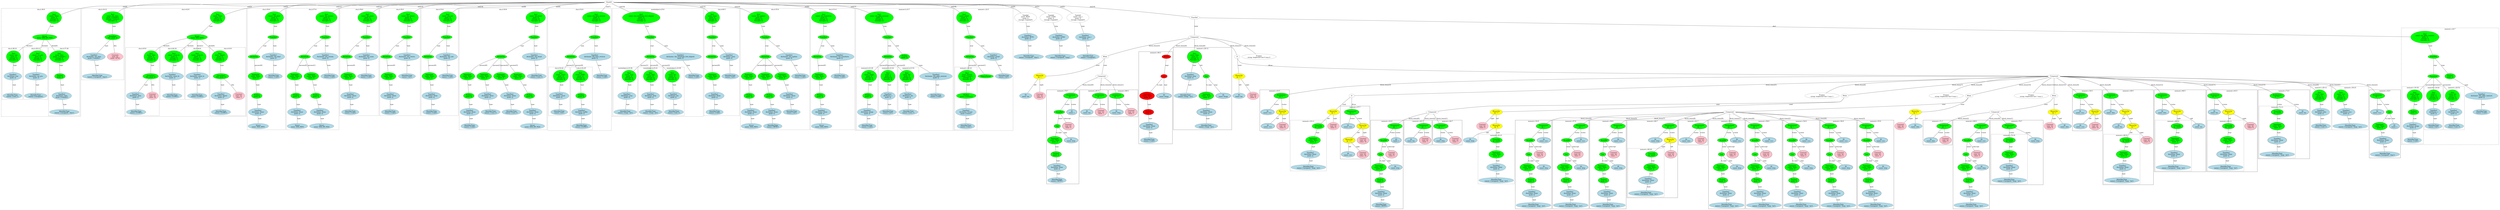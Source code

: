 strict graph "" {
	graph [bb="0,0,19731,2026.9"];
	node [label="\N"];
	subgraph cluster245 {
		graph [bb="10040,763.29,10283,1160.5",
			label="memset.c:34:5",
			lheight=0.21,
			lp="10162,1149",
			lwidth=1.14
		];
		246	[fillcolor=lightblue,
			height=0.74639,
			label="ID
name: cccc",
			pos="10103,945.12",
			style=filled,
			width=1.5321];
		245	[fillcolor=green,
			height=0.74639,
			label="Assignment
op: |=",
			pos="10217,1102.7",
			style=filled,
			width=1.6106];
		245 -- 246	[label=lvalue,
			lp="10177,1018.5",
			pos="10199,1077 10178,1047.9 10142,999.73 10121,970.65"];
		247	[fillcolor=yellow,
			height=0.74639,
			label="BinaryOp
op: <<",
			pos="10226,945.12",
			style=filled,
			width=1.3749];
		245 -- 247	[label=rvalue,
			lp="10239,1018.5",
			pos="10219,1075.6 10220,1046.8 10223,1000.7 10225,971.98"];
		248	[fillcolor=lightblue,
			height=0.74639,
			label="ID
name: cccc",
			pos="10106,808.77",
			style=filled,
			width=1.5321];
		247 -- 248	[label=left,
			lp="10186,882.14",
			pos="10205,920.72 10183,896.36 10149,858.4 10127,833.81"];
		249	[fillcolor=pink,
			height=1.041,
			label="Constant
type: int
value: 16",
			pos="10227,808.77",
			style=filled,
			width=1.316];
		247 -- 249	[label=right,
			lp="10239,882.14",
			pos="10226,918.21 10226,897.78 10227,869.02 10227,846.26"];
	}
	subgraph cluster16 {
		graph [bb="349,902.25,971,1949.9",
			label="sha.h:36:8",
			lheight=0.21,
			lp="660,1938.4",
			lwidth=0.79,
			style=dashed
		];
		subgraph cluster22 {
			graph [bb="603,1067.8,767,1571.1",
				label="sha.h:38:10",
				lheight=0.21,
				lp="685,1559.6",
				lwidth=0.89,
				style=dashed
			];
			24	[fillcolor=lightblue,
				height=0.74639,
				label="IdentifierType
names: ['size_t']",
				pos="685,1102.7",
				style="filled,dashed",
				width=2.0428];
			23	[fillcolor=lightblue,
				height=1.041,
				label="TypeDecl
declname: size
quals: []",
				pos="688,1292.1",
				style="filled,dashed",
				width=1.9249];
			23 -- 24	[label=type,
				lp="699,1207.9",
				pos="687.41,1254.5 686.83,1217.7 685.93,1162 685.42,1129.6"];
			22	[fillcolor=green,
				height=1.6303,
				label="Decl
name: size
quals: []
storage: []
funcspec: []",
				pos="699,1481.4",
				style="filled,dashed",
				width=1.591];
			22 -- 23	[label=type,
				lp="707,1397.2",
				pos="695.61,1422.7 693.83,1392.4 691.7,1356.1 690.15,1329.7"];
		}
		subgraph cluster25 {
			graph [bb="775,1067.8,963,1571.1",
				label="sha.h:39:12",
				lheight=0.21,
				lp="869,1559.6",
				lwidth=0.89,
				style=dashed
			];
			27	[fillcolor=lightblue,
				height=0.74639,
				label="IdentifierType
names: ['unsigned']",
				pos="869,1102.7",
				style="filled,dashed",
				width=2.3963];
			26	[fillcolor=lightblue,
				height=1.041,
				label="TypeDecl
declname: cur_pos
quals: []",
				pos="868,1292.1",
				style="filled,dashed",
				width=2.3374];
			26 -- 27	[label=type,
				lp="881,1207.9",
				pos="868.2,1254.5 868.39,1217.7 868.69,1162 868.86,1129.6"];
			25	[fillcolor=green,
				height=1.6303,
				label="Decl
name: cur_pos
quals: []
storage: []
funcspec: []",
				pos="859,1481.4",
				style="filled,dashed",
				width=1.9053];
			25 -- 26	[label=type,
				lp="876,1397.2",
				pos="861.77,1422.7 863.23,1392.4 864.97,1356.1 866.24,1329.7"];
		}
		subgraph cluster18 {
			graph [bb="357,910.25,595,1571.1",
				label="sha.h:37:26",
				lheight=0.21,
				lp="476,1559.6",
				lwidth=0.89,
				style=dashed
			];
			21	[fillcolor=lightblue,
				height=0.74639,
				label="IdentifierType
names: ['unsigned', 'char']",
				pos="476,945.12",
				style="filled,dashed",
				width=3.0838];
			20	[fillcolor=lightblue,
				height=1.041,
				label="TypeDecl
declname: data
quals: ['volatile']",
				pos="482,1102.7",
				style="filled,dashed",
				width=2.1017];
			20 -- 21	[label=type,
				lp="491,1018.5",
				pos="480.59,1065.2 479.49,1036.6 477.99,997.62 477,972.15"];
			19	[fillcolor=green,
				height=0.74639,
				label="PtrDecl
quals: []",
				pos="492,1292.1",
				style="filled,dashed",
				width=1.2178];
			19 -- 20	[label=type,
				lp="500,1207.9",
				pos="490.61,1265 488.88,1232.6 485.92,1177.2 483.96,1140.5"];
			18	[fillcolor=green,
				height=1.6303,
				label="Decl
name: data
quals: ['volatile']
storage: []
funcspec: []",
				pos="510,1481.4",
				style="filled,dashed",
				width=2.1017];
			18 -- 19	[label=type,
				lp="515,1397.2",
				pos="504.45,1422.7 501.13,1388.1 497.06,1345.7 494.5,1319.1"];
		}
		17	[fillcolor=green,
			height=0.74639,
			label="Struct
name: SHA_MY_FILE",
			pos="753,1670.8",
			style="filled,dashed",
			width=2.8677];
		17 -- 18	[label="decls[0]",
			lp="649,1586.6",
			pos="710.83,1646.1 678.92,1627.4 634.65,1599.8 599,1571.1 583.35,1558.6 567.46,1543.6 553.52,1529.5"];
		17 -- 22	[label="decls[1]",
			lp="753,1586.6",
			pos="745.49,1643.8 737.64,1616.5 725.07,1572.9 714.98,1537.9"];
		17 -- 25	[label="decls[2]",
			lp="825,1586.6",
			pos="767.52,1644.2 783.39,1616.1 809.26,1570.4 829.45,1534.7"];
		16	[fillcolor=green,
			height=1.6303,
			label="Decl
name: None
quals: []
storage: []
funcspec: []",
			pos="795,1860.2",
			style="filled,dashed",
			width=1.6303];
		16 -- 17	[label=type,
			lp="790,1776",
			pos="782.34,1802.7 774.52,1767.8 764.84,1724.7 758.8,1697.7"];
	}
	subgraph cluster252 {
		graph [bb="10291,375.25,10567,866.64",
			label="memset.c:35:11",
			lheight=0.21,
			lp="10429,855.14",
			lwidth=1.22,
			style=dashed
		];
		255	[fillcolor=lightblue,
			height=0.74639,
			label="IdentifierType
names: ['unsigned', 'long', 'int']",
			pos="10429,410.12",
			style="filled,dashed",
			width=3.6141];
		254	[fillcolor=lightblue,
			height=1.041,
			label="TypeDecl
declname: None
quals: []",
			pos="10443,536.08",
			style="filled,dashed",
			width=2.082];
		254 -- 255	[label=type,
			lp="10448,473.1",
			pos="10439,498.56 10437,478.85 10434,454.98 10432,437.16"];
		253	[fillcolor=green,
			height=1.041,
			label="Typename
name: None
quals: []",
			pos="10464,672.42",
			style="filled,dashed",
			width=1.6303];
		253 -- 254	[label=type,
			lp="10467,609.45",
			pos="10458,635.07 10455,615.95 10452,592.58 10449,573.46"];
		252	[fillcolor=green,
			height=0.74639,
			label="UnaryOp
op: sizeof",
			pos="10502,808.77",
			style="filled,dashed",
			width=1.3749];
		252 -- 253	[label=expr,
			lp="10498,745.79",
			pos="10495,782.18 10489,761.63 10481,732.51 10474,709.57"];
	}
	subgraph cluster288 {
		graph [bb="10928,626.95,11154,866.64",
			label="memset.c:45:7",
			lheight=0.21,
			lp="11041,855.14",
			lwidth=1.14
		];
		289	[fillcolor=lightblue,
			height=0.74639,
			label="ID
name: len",
			pos="10986,672.42",
			style=filled,
			width=1.3946];
		288	[fillcolor=green,
			height=0.74639,
			label="Assignment
op: -=",
			pos="11088,808.77",
			style=filled,
			width=1.6106];
		288 -- 289	[label=lvalue,
			lp="11063,745.79",
			pos="11069,783.13 11051,758.74 11023,721.63 11004,697.46"];
		290	[fillcolor=pink,
			height=1.041,
			label="Constant
type: int
value: 1",
			pos="11100,672.42",
			style=filled,
			width=1.2767];
		288 -- 290	[label=rvalue,
			lp="11111,745.79",
			pos="11090,781.87 11092,761.43 11095,732.68 11097,709.91"];
	}
	subgraph cluster285 {
		graph [bb="11430,626.95,11664,866.64",
			label="memset.c:44:7",
			lheight=0.21,
			lp="11547,855.14",
			lwidth=1.14
		];
		286	[fillcolor=lightblue,
			height=0.74639,
			label="ID
name: dstp",
			pos="11492,672.42",
			style=filled,
			width=1.5124];
		285	[fillcolor=green,
			height=0.74639,
			label="Assignment
op: +=",
			pos="11496,808.77",
			style=filled,
			width=1.6106];
		285 -- 286	[label=lvalue,
			lp="11511,745.79",
			pos="11495,781.87 11495,758.23 11493,723.46 11493,699.71"];
		287	[fillcolor=pink,
			height=1.041,
			label="Constant
type: int
value: 1",
			pos="11610,672.42",
			style=filled,
			width=1.2767];
		285 -- 287	[label=rvalue,
			lp="11570,745.79",
			pos="11517,783.44 11536,761.06 11564,727.79 11584,703.69"];
	}
	subgraph cluster11 {
		graph [bb="8,1257.2,341,1949.9",
			label="sha.h:34:31",
			lheight=0.21,
			lp="174.5,1938.4",
			lwidth=0.89,
			style=dashed
		];
		14	[fillcolor=lightblue,
			height=0.74639,
			label="IdentifierType
names: ['unsigned', 'char']",
			pos="127,1292.1",
			style="filled,dashed",
			width=3.0838];
		13	[fillcolor=lightblue,
			height=1.041,
			label="TypeDecl
declname: sha_data
quals: ['volatile']",
			pos="104,1481.4",
			style="filled,dashed",
			width=2.4356];
		13 -- 14	[label=type,
			lp="127,1397.2",
			pos="108.49,1443.9 113,1407.1 119.84,1351.4 123.82,1319"];
		12	[fillcolor=green,
			height=0.74639,
			label="ArrayDecl
dim_quals: []",
			pos="255,1670.8",
			style="filled,dashed",
			width=1.7678];
		12 -- 13	[label=type,
			lp="206,1586.6",
			pos="234.95,1644.9 208.47,1612.1 161.73,1554.1 131.84,1517"];
		15	[fillcolor=pink,
			height=1.041,
			label="Constant
type: int
value: 32743",
			pos="271,1481.4",
			style="filled,dashed",
			width=1.7088];
		12 -- 15	[label=dim,
			lp="274,1586.6",
			pos="257.22,1643.8 260,1611.3 264.75,1555.6 267.89,1518.9"];
		11	[fillcolor=green,
			height=1.6303,
			label="Decl
name: sha_data
quals: ['volatile']
storage: ['extern']
funcspec: []",
			pos="255,1860.2",
			style="filled,dashed",
			width=2.1606];
		11 -- 12	[label=type,
			lp="267,1776",
			pos="255,1801.4 255,1766.8 255,1724.5 255,1697.8"];
	}
	subgraph cluster275 {
		graph [bb="11162,8,11422,866.64",
			label="memset.c:43:9",
			lheight=0.21,
			lp="11292,855.14",
			lwidth=1.14
		];
		281	[fillcolor=lightblue,
			height=0.74639,
			label="IdentifierType
names: ['BYTE']",
			pos="11246,42.87",
			style="filled,dashed",
			width=2.1213];
		280	[fillcolor=lightblue,
			height=1.041,
			label="TypeDecl
declname: None
quals: []",
			pos="11245,158.22",
			style=filled,
			width=2.082];
		280 -- 281	[label=type,
			lp="11257,95.24",
			pos="11245,120.73 11245,104.16 11246,84.947 11246,69.874"];
		279	[fillcolor=green,
			height=0.74639,
			label="PtrDecl
quals: []",
			pos="11239,284.17",
			style=filled,
			width=1.2178];
		279 -- 280	[label=type,
			lp="11254,221.19",
			pos="11240,257.19 11241,239.44 11242,215.66 11243,195.98"];
		278	[fillcolor=green,
			height=1.041,
			label="Typename
name: None
quals: []",
			pos="11229,410.12",
			style=filled,
			width=1.6303];
		278 -- 279	[label=type,
			lp="11246,347.15",
			pos="11232,372.6 11234,352.89 11235,329.03 11237,311.21"];
		277	[fillcolor=green,
			height=0.5,
			label=Cast,
			pos="11240,536.08",
			style=filled,
			width=0.75];
		277 -- 278	[label=to_type,
			lp="11256,473.1",
			pos="11238,518.1 11237,500.07 11234,471 11232,447.72"];
		282	[fillcolor=lightblue,
			height=0.74639,
			label="ID
name: dstp",
			pos="11360,410.12",
			style=filled,
			width=1.5124];
		277 -- 282	[label=expr,
			lp="11312,473.1",
			pos="11252,519.42 11259,510.7 11267,499.79 11276,490.6 11295,470.56 11317,449.38 11334,433.93"];
		276	[fillcolor=green,
			height=0.5,
			label=ArrayRef,
			pos="11262,672.42",
			style=filled,
			width=1.2277];
		276 -- 277	[label=name,
			lp="11268,609.45",
			pos="11259,654.25 11257,643.53 11255,629.43 11253,616.95 11249,595.32 11245,570.39 11243,554.22"];
		283	[fillcolor=pink,
			height=1.041,
			label="Constant
type: int
value: 0",
			pos="11331,536.08",
			style=filled,
			width=1.2767];
		276 -- 283	[label=subscript,
			lp="11320,609.45",
			pos="11271,654.68 11281,633.79 11300,597.56 11314,570.82"];
		275	[fillcolor=green,
			height=0.74639,
			label="Assignment
op: =",
			pos="11356,808.77",
			style=filled,
			width=1.6106];
		275 -- 276	[label=lvalue,
			lp="11334,745.79",
			pos="11339,782.82 11320,755.8 11290,713.47 11274,690.18"];
		284	[fillcolor=lightblue,
			height=0.74639,
			label="ID
name: c",
			pos="11367,672.42",
			style=filled,
			width=1.1785];
		275 -- 284	[label=rvalue,
			lp="11378,745.79",
			pos="11358,781.87 11360,758.23 11363,723.46 11365,699.71"];
	}
	subgraph cluster269 {
		graph [bb="11790,249.3,12066,730.29",
			label="memset.c:42:21",
			lheight=0.21,
			lp="11928,718.79",
			lwidth=1.22,
			style=dashed
		];
		272	[fillcolor=lightblue,
			height=0.74639,
			label="IdentifierType
names: ['unsigned', 'long', 'int']",
			pos="11928,284.17",
			style="filled,dashed",
			width=3.6141];
		271	[fillcolor=lightblue,
			height=1.041,
			label="TypeDecl
declname: None
quals: []",
			pos="11928,410.12",
			style="filled,dashed",
			width=2.082];
		271 -- 272	[label=type,
			lp="11940,347.15",
			pos="11928,372.6 11928,352.89 11928,329.03 11928,311.21"];
		270	[fillcolor=green,
			height=1.041,
			label="Typename
name: None
quals: []",
			pos="11928,536.08",
			style="filled,dashed",
			width=1.6303];
		270 -- 271	[label=type,
			lp="11940,473.1",
			pos="11928,498.56 11928,482.56 11928,463.83 11928,447.81"];
		269	[fillcolor=green,
			height=0.74639,
			label="UnaryOp
op: sizeof",
			pos="11928,672.42",
			style="filled,dashed",
			width=1.3749];
		269 -- 270	[label=expr,
			lp="11940,609.45",
			pos="11928,645.52 11928,625.09 11928,596.33 11928,573.57"];
	}
	subgraph cluster28 {
		graph [bb="979,902.25,1951,1949.9",
			label="sha.h:42:8",
			lheight=0.21,
			lp="1465,1938.4",
			lwidth=0.79,
			style=dashed
		];
		subgraph cluster41 {
			graph [bb="1675,910.25,1943,1571.1",
				label="sha.h:45:8",
				lheight=0.21,
				lp="1809,1559.6",
				lwidth=0.79,
				style=dashed
			];
			44	[fillcolor=lightblue,
				height=0.74639,
				label="IdentifierType
names: ['LONG']",
				pos="1761,945.12",
				style="filled,dashed",
				width=2.1606];
			43	[fillcolor=lightblue,
				height=1.041,
				label="TypeDecl
declname: data
quals: []",
				pos="1753,1102.7",
				style="filled,dashed",
				width=1.9445];
			43 -- 44	[label=type,
				lp="1770,1018.5",
				pos="1754.9,1065.2 1756.3,1036.6 1758.4,997.62 1759.7,972.15"];
			42	[fillcolor=green,
				height=0.74639,
				label="ArrayDecl
dim_quals: []",
				pos="1753,1292.1",
				style="filled,dashed",
				width=1.7678];
			42 -- 43	[label=type,
				lp="1765,1207.9",
				pos="1753,1265 1753,1232.6 1753,1177.2 1753,1140.5"];
			45	[fillcolor=pink,
				height=1.041,
				label="Constant
type: int
value: 16",
				pos="1888,1102.7",
				style="filled,dashed",
				width=1.316];
			42 -- 45	[label=dim,
				lp="1837,1207.9",
				pos="1773.9,1266.5 1790.3,1246.9 1813.4,1218.5 1832,1192.4 1844.7,1174.6 1857.8,1154 1868.1,1137.1"];
			41	[fillcolor=green,
				height=1.6303,
				label="Decl
name: data
quals: []
storage: []
funcspec: []",
				pos="1746,1481.4",
				style="filled,dashed",
				width=1.591];
			41 -- 42	[label=type,
				lp="1762,1397.2",
				pos="1748.2,1422.7 1749.5,1388.1 1751,1345.7 1752,1319.1"];
		}
		subgraph cluster38 {
			graph [bb="1475,1067.8,1667,1571.1",
				label="sha.h:44:18",
				lheight=0.21,
				lp="1571,1559.6",
				lwidth=0.89,
				style=dashed
			];
			40	[fillcolor=lightblue,
				height=0.74639,
				label="IdentifierType
names: ['LONG']",
				pos="1571,1102.7",
				style="filled,dashed",
				width=2.1606];
			39	[fillcolor=lightblue,
				height=1.041,
				label="TypeDecl
declname: count_hi
quals: []",
				pos="1571,1292.1",
				style="filled,dashed",
				width=2.4356];
			39 -- 40	[label=type,
				lp="1583,1207.9",
				pos="1571,1254.5 1571,1217.7 1571,1162 1571,1129.6"];
			38	[fillcolor=green,
				height=1.6303,
				label="Decl
name: count_hi
quals: []
storage: []
funcspec: []",
				pos="1571,1481.4",
				style="filled,dashed",
				width=1.9838];
			38 -- 39	[label=type,
				lp="1583,1397.2",
				pos="1571,1422.7 1571,1392.4 1571,1356.1 1571,1329.7"];
		}
		subgraph cluster35 {
			graph [bb="1275,1067.8,1467,1571.1",
				label="sha.h:44:8",
				lheight=0.21,
				lp="1371,1559.6",
				lwidth=0.79,
				style=dashed
			];
			37	[fillcolor=lightblue,
				height=0.74639,
				label="IdentifierType
names: ['LONG']",
				pos="1371,1102.7",
				style="filled,dashed",
				width=2.1606];
			36	[fillcolor=lightblue,
				height=1.041,
				label="TypeDecl
declname: count_lo
quals: []",
				pos="1371,1292.1",
				style="filled,dashed",
				width=2.4356];
			36 -- 37	[label=type,
				lp="1383,1207.9",
				pos="1371,1254.5 1371,1217.7 1371,1162 1371,1129.6"];
			35	[fillcolor=green,
				height=1.6303,
				label="Decl
name: count_lo
quals: []
storage: []
funcspec: []",
				pos="1384,1481.4",
				style="filled,dashed",
				width=1.9838];
			35 -- 36	[label=type,
				lp="1391,1397.2",
				pos="1380,1422.7 1377.9,1392.4 1375.4,1356.1 1373.5,1329.7"];
		}
		subgraph cluster30 {
			graph [bb="987,910.25,1267,1571.1",
				label="sha.h:43:8",
				lheight=0.21,
				lp="1127,1559.6",
				lwidth=0.79,
				style=dashed
			];
			33	[fillcolor=lightblue,
				height=0.74639,
				label="IdentifierType
names: ['LONG']",
				pos="1073,945.12",
				style="filled,dashed",
				width=2.1606];
			32	[fillcolor=lightblue,
				height=1.041,
				label="TypeDecl
declname: digest
quals: []",
				pos="1072,1102.7",
				style="filled,dashed",
				width=2.141];
			32 -- 33	[label=type,
				lp="1085,1018.5",
				pos="1072.2,1064.8 1072.4,1036.2 1072.7,997.37 1072.8,972.02"];
			31	[fillcolor=green,
				height=0.74639,
				label="ArrayDecl
dim_quals: []",
				pos="1195,1292.1",
				style="filled,dashed",
				width=1.7678];
			31 -- 32	[label=type,
				lp="1157,1207.9",
				pos="1178.4,1265.8 1156.9,1233 1119.3,1175.7 1095,1138.7"];
			34	[fillcolor=pink,
				height=1.041,
				label="Constant
type: int
value: 5",
				pos="1213,1102.7",
				style="filled,dashed",
				width=1.2767];
			31 -- 34	[label=dim,
				lp="1215,1207.9",
				pos="1197.5,1265 1200.6,1232.5 1206,1176.8 1209.5,1140.1"];
			30	[fillcolor=green,
				height=1.6303,
				label="Decl
name: digest
quals: []
storage: []
funcspec: []",
				pos="1197,1481.4",
				style="filled,dashed",
				width=1.6892];
			30 -- 31	[label=type,
				lp="1209,1397.2",
				pos="1196.4,1422.7 1196,1388.1 1195.6,1345.7 1195.3,1319.1"];
		}
		29	[fillcolor=green,
			height=0.74639,
			label="Struct
name: SHA_INFO",
			pos="1571,1670.8",
			style="filled,dashed",
			width=2.3374];
		29 -- 30	[label="decls[0]",
			lp="1330,1586.6",
			pos="1497.8,1657.6 1433.7,1644.2 1340.3,1618.2 1271,1571.1 1255.4,1560.5 1241.3,1545.8 1229.7,1531.3"];
		29 -- 35	[label="decls[1]",
			lp="1515,1586.6",
			pos="1545.4,1644.8 1525.1,1624.9 1496.1,1596.3 1471,1571.1 1457,1557.1 1441.8,1541.7 1428.1,1527.7"];
		29 -- 38	[label="decls[2]",
			lp="1593,1586.6",
			pos="1571,1643.8 1571,1617.1 1571,1574.8 1571,1540.2"];
		29 -- 41	[label="decls[3]",
			lp="1686,1586.6",
			pos="1597.5,1644.9 1618.1,1625.3 1647,1597.1 1671,1571.1 1683.9,1557.2 1697.4,1541.6 1709.4,1527.3"];
		28	[fillcolor=green,
			height=1.6303,
			label="Decl
name: None
quals: []
storage: []
funcspec: []",
			pos="1728,1860.2",
			style="filled,dashed",
			width=1.6303];
		28 -- 29	[label=type,
			lp="1676,1776",
			pos="1690.8,1814.8 1660,1778 1617.3,1727 1592,1696.9"];
	}
	subgraph cluster257 {
		graph [bb="10677,490.6,10920,1003",
			label="memset.c:37:7",
			lheight=0.21,
			lp="10798,991.49",
			lwidth=1.14
		];
		258	[fillcolor=lightblue,
			height=0.74639,
			label="ID
name: cccc",
			pos="10740,808.77",
			style=filled,
			width=1.5321];
		257	[fillcolor=green,
			height=0.74639,
			label="Assignment
op: |=",
			pos="10840,945.12",
			style=filled,
			width=1.6106];
		257 -- 258	[label=lvalue,
			lp="10815,882.14",
			pos="10822,919.48 10804,895.24 10776,858.44 10758,834.26"];
		259	[fillcolor=yellow,
			height=0.74639,
			label="BinaryOp
op: <<",
			pos="10863,808.77",
			style=filled,
			width=1.3749];
		257 -- 259	[label=rvalue,
			lp="10868,882.14",
			pos="10844,918.21 10849,894.42 10855,859.36 10859,835.59"];
		260	[fillcolor=yellow,
			height=0.74639,
			label="BinaryOp
op: <<",
			pos="10749,672.42",
			style=filled,
			width=1.3749];
		259 -- 260	[label=left,
			lp="10826,745.79",
			pos="10843,784.06 10822,759.65 10790,721.83 10769,697.35"];
		263	[fillcolor=pink,
			height=1.041,
			label="Constant
type: int
value: 16",
			pos="10864,672.42",
			style=filled,
			width=1.316];
		259 -- 263	[label=right,
			lp="10876,745.79",
			pos="10863,781.87 10863,761.43 10864,732.68 10864,709.91"];
		261	[fillcolor=lightblue,
			height=0.74639,
			label="ID
name: cccc",
			pos="10742,536.08",
			style=filled,
			width=1.5321];
		260 -- 261	[label=left,
			lp="10756,609.45",
			pos="10748,645.52 10746,621.88 10745,587.11 10743,563.36"];
		262	[fillcolor=pink,
			height=1.041,
			label="Constant
type: int
value: 16",
			pos="10863,536.08",
			style=filled,
			width=1.316];
		260 -- 262	[label=right,
			lp="10819,609.45",
			pos="10769,647.71 10788,625.42 10816,591.92 10837,567.63"];
	}
	subgraph cluster291 {
		graph [bb="16382,241.3,16774,1160.5",
			label="memset.c:49:5",
			lheight=0.21,
			lp="16578,1149",
			lwidth=1.14
		];
		subgraph cluster296 {
			graph [bb="16390,249.3,16666,730.29",
				label="memset.c:49:21",
				lheight=0.21,
				lp="16528,718.79",
				lwidth=1.22,
				style=dashed
			];
			299	[fillcolor=lightblue,
				height=0.74639,
				label="IdentifierType
names: ['unsigned', 'long', 'int']",
				pos="16528,284.17",
				style="filled,dashed",
				width=3.6141];
			298	[fillcolor=lightblue,
				height=1.041,
				label="TypeDecl
declname: None
quals: []",
				pos="16536,410.12",
				style=filled,
				width=2.082];
			298 -- 299	[label=type,
				lp="16544,347.15",
				pos="16534,372.6 16532,352.89 16531,329.03 16530,311.21"];
			297	[fillcolor=green,
				height=1.041,
				label="Typename
name: None
quals: []",
				pos="16557,536.08",
				style=filled,
				width=1.6303];
			297 -- 298	[label=type,
				lp="16559,473.1",
				pos="16551,498.56 16548,482.56 16545,463.83 16542,447.81"];
			296	[fillcolor=green,
				height=0.74639,
				label="UnaryOp
op: sizeof",
				pos="16568,672.42",
				style=filled,
				width=1.3749];
			296 -- 297	[label=expr,
				lp="16576,609.45",
				pos="16566,645.52 16564,625.09 16562,596.33 16560,573.57"];
		}
		292	[fillcolor=lightblue,
			height=0.74639,
			label="ID
name: xlen",
			pos="16446,945.12",
			style=filled,
			width=1.5124];
		291	[fillcolor=green,
			height=0.74639,
			label="Assignment
op: =",
			pos="16448,1102.7",
			style=filled,
			width=1.6106];
		291 -- 292	[label=lvalue,
			lp="16464,1018.5",
			pos="16448,1075.6 16447,1046.9 16447,1001 16446,972.24"];
		293	[fillcolor=yellow,
			height=0.74639,
			label="BinaryOp
op: /",
			pos="16568,945.12",
			style=filled,
			width=1.3749];
		291 -- 293	[label=rvalue,
			lp="16532,1018.5",
			pos="16467,1077 16490,1047.7 16527,999.16 16549,970.14"];
		294	[fillcolor=lightblue,
			height=0.74639,
			label="ID
name: len",
			pos="16491,808.77",
			style=filled,
			width=1.3946];
		293 -- 294	[label=left,
			lp="16546,882.14",
			pos="16554,919.16 16540,895.03 16519,858.68 16505,834.59"];
		295	[fillcolor=yellow,
			height=0.74639,
			label="BinaryOp
op: *",
			pos="16609,808.77",
			style=filled,
			width=1.3749];
		293 -- 295	[label=right,
			lp="16601,882.14",
			pos="16576,918.53 16583,894.78 16594,859.59 16601,835.72"];
		295 -- 296	[label=left,
			lp="16602,745.79",
			pos="16601,782.18 16594,758.43 16583,723.24 16576,699.37"];
		300	[fillcolor=pink,
			height=1.041,
			label="Constant
type: int
value: 8",
			pos="16720,672.42",
			style=filled,
			width=1.2767];
		295 -- 300	[label=right,
			lp="16677,745.79",
			pos="16629,784.06 16647,761.76 16675,728.27 16695,703.98"];
	}
	subgraph cluster317 {
		graph [bb="13852,8,14128,866.64",
			label="memset.c:53:9",
			lheight=0.21,
			lp="13990,855.14",
			lwidth=1.14
		];
		323	[fillcolor=lightblue,
			height=0.74639,
			label="IdentifierType
names: ['unsigned', 'long', 'int']",
			pos="13990,42.87",
			style="filled,dashed",
			width=3.6141];
		322	[fillcolor=lightblue,
			height=1.041,
			label="TypeDecl
declname: None
quals: []",
			pos="13962,158.22",
			style=filled,
			width=2.082];
		322 -- 323	[label=type,
			lp="13990,95.24",
			pos="13971,120.73 13975,104.16 13980,84.947 13984,69.874"];
		321	[fillcolor=green,
			height=0.74639,
			label="PtrDecl
quals: []",
			pos="13939,284.17",
			style=filled,
			width=1.2178];
		321 -- 322	[label=type,
			lp="13963,221.19",
			pos="13944,257.19 13947,239.44 13952,215.66 13955,195.98"];
		320	[fillcolor=green,
			height=1.041,
			label="Typename
name: None
quals: []",
			pos="13927,410.12",
			style=filled,
			width=1.6303];
		320 -- 321	[label=type,
			lp="13945,347.15",
			pos="13931,372.6 13932,352.89 13935,329.03 13936,311.21"];
		319	[fillcolor=green,
			height=0.5,
			label=Cast,
			pos="13927,536.08",
			style=filled,
			width=0.75];
		319 -- 320	[label=to_type,
			lp="13948,473.1",
			pos="13927,517.84 13927,499.81 13927,470.97 13927,447.82"];
		324	[fillcolor=lightblue,
			height=0.74639,
			label="ID
name: dstp",
			pos="14058,410.12",
			style=filled,
			width=1.5124];
		319 -- 324	[label=expr,
			lp="14000,473.1",
			pos="13938,519.64 13945,510.78 13954,499.66 13963,490.6 13984,469.6 14009,448.32 14029,433.06"];
		318	[fillcolor=green,
			height=0.5,
			label=ArrayRef,
			pos="13927,672.42",
			style=filled,
			width=1.2277];
		318 -- 319	[label=name,
			lp="13942,609.45",
			pos="13927,654.41 13927,628.71 13927,580.25 13927,554.38"];
		325	[fillcolor=pink,
			height=1.041,
			label="Constant
type: int
value: 1",
			pos="14018,536.08",
			style=filled,
			width=1.2767];
		318 -- 325	[label=subscript,
			lp="13996,609.45",
			pos="13938,654.95 13953,633.72 13978,596.34 13996,569.35"];
		317	[fillcolor=green,
			height=0.74639,
			label="Assignment
op: =",
			pos="13927,808.77",
			style=filled,
			width=1.6106];
		317 -- 318	[label=lvalue,
			lp="13944,745.79",
			pos="13927,781.87 13927,755.03 13927,713.84 13927,690.71"];
		326	[fillcolor=lightblue,
			height=0.74639,
			label="ID
name: cccc",
			pos="14044,672.42",
			style=filled,
			width=1.5321];
		317 -- 326	[label=rvalue,
			lp="14002,745.79",
			pos="13948,783.44 13969,759.09 14002,721.86 14023,697.57"];
	}
	subgraph cluster367 {
		graph [bb="12358,8,12634,866.64",
			label="memset.c:58:9",
			lheight=0.21,
			lp="12496,855.14",
			lwidth=1.14
		];
		373	[fillcolor=lightblue,
			height=0.74639,
			label="IdentifierType
names: ['unsigned', 'long', 'int']",
			pos="12496,42.87",
			style="filled,dashed",
			width=3.6141];
		372	[fillcolor=lightblue,
			height=1.041,
			label="TypeDecl
declname: None
quals: []",
			pos="12468,158.22",
			style=filled,
			width=2.082];
		372 -- 373	[label=type,
			lp="12496,95.24",
			pos="12477,120.73 12481,104.16 12486,84.947 12490,69.874"];
		371	[fillcolor=green,
			height=0.74639,
			label="PtrDecl
quals: []",
			pos="12448,284.17",
			style=filled,
			width=1.2178];
		371 -- 372	[label=type,
			lp="12471,221.19",
			pos="12452,257.19 12455,239.44 12459,215.66 12462,195.98"];
		370	[fillcolor=green,
			height=1.041,
			label="Typename
name: None
quals: []",
			pos="12441,410.12",
			style=filled,
			width=1.6303];
		370 -- 371	[label=type,
			lp="12456,347.15",
			pos="12443,372.6 12444,352.89 12446,329.03 12447,311.21"];
		369	[fillcolor=green,
			height=0.5,
			label=Cast,
			pos="12446,536.08",
			style=filled,
			width=0.75];
		369 -- 370	[label=to_type,
			lp="12464,473.1",
			pos="12445,517.84 12445,499.81 12443,470.97 12442,447.82"];
		374	[fillcolor=lightblue,
			height=0.74639,
			label="ID
name: dstp",
			pos="12572,410.12",
			style=filled,
			width=1.5124];
		369 -- 374	[label=expr,
			lp="12518,473.1",
			pos="12457,519.73 12464,510.9 12473,499.78 12482,490.6 12502,470.13 12526,448.98 12544,433.65"];
		368	[fillcolor=green,
			height=0.5,
			label=ArrayRef,
			pos="12453,672.42",
			style=filled,
			width=1.2277];
		368 -- 369	[label=name,
			lp="12466,609.45",
			pos="12452,654.41 12451,628.71 12448,580.25 12447,554.38"];
		375	[fillcolor=pink,
			height=1.041,
			label="Constant
type: int
value: 6",
			pos="12537,536.08",
			style=filled,
			width=1.2767];
		368 -- 375	[label=subscript,
			lp="12520,609.45",
			pos="12463,654.68 12477,633.51 12500,596.58 12517,569.75"];
		367	[fillcolor=green,
			height=0.74639,
			label="Assignment
op: =",
			pos="12568,808.77",
			style=filled,
			width=1.6106];
		367 -- 368	[label=lvalue,
			lp="12537,745.79",
			pos="12547,783.44 12524,756.22 12487,712.89 12467,689.56"];
		376	[fillcolor=lightblue,
			height=0.74639,
			label="ID
name: cccc",
			pos="12570,672.42",
			style=filled,
			width=1.5321];
		367 -- 376	[label=rvalue,
			lp="12586,745.79",
			pos="12568,781.87 12569,758.23 12569,723.46 12570,699.71"];
	}
	subgraph cluster327 {
		graph [bb="14136,8,14412,866.64",
			label="memset.c:54:9",
			lheight=0.21,
			lp="14274,855.14",
			lwidth=1.14
		];
		333	[fillcolor=lightblue,
			height=0.74639,
			label="IdentifierType
names: ['unsigned', 'long', 'int']",
			pos="14274,42.87",
			style="filled,dashed",
			width=3.6141];
		332	[fillcolor=lightblue,
			height=1.041,
			label="TypeDecl
declname: None
quals: []",
			pos="14246,158.22",
			style=filled,
			width=2.082];
		332 -- 333	[label=type,
			lp="14274,95.24",
			pos="14255,120.73 14259,104.16 14264,84.947 14268,69.874"];
		331	[fillcolor=green,
			height=0.74639,
			label="PtrDecl
quals: []",
			pos="14223,284.17",
			style=filled,
			width=1.2178];
		331 -- 332	[label=type,
			lp="14247,221.19",
			pos="14228,257.19 14231,239.44 14236,215.66 14239,195.98"];
		330	[fillcolor=green,
			height=1.041,
			label="Typename
name: None
quals: []",
			pos="14211,410.12",
			style=filled,
			width=1.6303];
		330 -- 331	[label=type,
			lp="14229,347.15",
			pos="14215,372.6 14216,352.89 14219,329.03 14220,311.21"];
		329	[fillcolor=green,
			height=0.5,
			label=Cast,
			pos="14211,536.08",
			style=filled,
			width=0.75];
		329 -- 330	[label=to_type,
			lp="14232,473.1",
			pos="14211,517.84 14211,499.81 14211,470.97 14211,447.82"];
		334	[fillcolor=lightblue,
			height=0.74639,
			label="ID
name: dstp",
			pos="14342,410.12",
			style=filled,
			width=1.5124];
		329 -- 334	[label=expr,
			lp="14284,473.1",
			pos="14222,519.64 14229,510.78 14238,499.66 14247,490.6 14268,469.6 14293,448.32 14313,433.06"];
		328	[fillcolor=green,
			height=0.5,
			label=ArrayRef,
			pos="14211,672.42",
			style=filled,
			width=1.2277];
		328 -- 329	[label=name,
			lp="14226,609.45",
			pos="14211,654.41 14211,628.71 14211,580.25 14211,554.38"];
		335	[fillcolor=pink,
			height=1.041,
			label="Constant
type: int
value: 2",
			pos="14302,536.08",
			style=filled,
			width=1.2767];
		328 -- 335	[label=subscript,
			lp="14280,609.45",
			pos="14222,654.95 14237,633.72 14262,596.34 14280,569.35"];
		327	[fillcolor=green,
			height=0.74639,
			label="Assignment
op: =",
			pos="14211,808.77",
			style=filled,
			width=1.6106];
		327 -- 328	[label=lvalue,
			lp="14228,745.79",
			pos="14211,781.87 14211,755.03 14211,713.84 14211,690.71"];
		336	[fillcolor=lightblue,
			height=0.74639,
			label="ID
name: cccc",
			pos="14328,672.42",
			style=filled,
			width=1.5321];
		327 -- 336	[label=rvalue,
			lp="14286,745.79",
			pos="14232,783.44 14253,759.09 14286,721.86 14307,697.57"];
	}
	subgraph cluster347 {
		graph [bb="14704,8,14980,866.64",
			label="memset.c:56:9",
			lheight=0.21,
			lp="14842,855.14",
			lwidth=1.14
		];
		353	[fillcolor=lightblue,
			height=0.74639,
			label="IdentifierType
names: ['unsigned', 'long', 'int']",
			pos="14842,42.87",
			style="filled,dashed",
			width=3.6141];
		352	[fillcolor=lightblue,
			height=1.041,
			label="TypeDecl
declname: None
quals: []",
			pos="14814,158.22",
			style=filled,
			width=2.082];
		352 -- 353	[label=type,
			lp="14842,95.24",
			pos="14823,120.73 14827,104.16 14832,84.947 14836,69.874"];
		351	[fillcolor=green,
			height=0.74639,
			label="PtrDecl
quals: []",
			pos="14791,284.17",
			style=filled,
			width=1.2178];
		351 -- 352	[label=type,
			lp="14815,221.19",
			pos="14796,257.19 14799,239.44 14804,215.66 14807,195.98"];
		350	[fillcolor=green,
			height=1.041,
			label="Typename
name: None
quals: []",
			pos="14779,410.12",
			style=filled,
			width=1.6303];
		350 -- 351	[label=type,
			lp="14797,347.15",
			pos="14783,372.6 14784,352.89 14787,329.03 14788,311.21"];
		349	[fillcolor=green,
			height=0.5,
			label=Cast,
			pos="14779,536.08",
			style=filled,
			width=0.75];
		349 -- 350	[label=to_type,
			lp="14800,473.1",
			pos="14779,517.84 14779,499.81 14779,470.97 14779,447.82"];
		354	[fillcolor=lightblue,
			height=0.74639,
			label="ID
name: dstp",
			pos="14910,410.12",
			style=filled,
			width=1.5124];
		349 -- 354	[label=expr,
			lp="14852,473.1",
			pos="14790,519.64 14797,510.78 14806,499.66 14815,490.6 14836,469.6 14861,448.32 14881,433.06"];
		348	[fillcolor=green,
			height=0.5,
			label=ArrayRef,
			pos="14779,672.42",
			style=filled,
			width=1.2277];
		348 -- 349	[label=name,
			lp="14794,609.45",
			pos="14779,654.41 14779,628.71 14779,580.25 14779,554.38"];
		355	[fillcolor=pink,
			height=1.041,
			label="Constant
type: int
value: 4",
			pos="14870,536.08",
			style=filled,
			width=1.2767];
		348 -- 355	[label=subscript,
			lp="14848,609.45",
			pos="14790,654.95 14805,633.72 14830,596.34 14848,569.35"];
		347	[fillcolor=green,
			height=0.74639,
			label="Assignment
op: =",
			pos="14779,808.77",
			style=filled,
			width=1.6106];
		347 -- 348	[label=lvalue,
			lp="14796,745.79",
			pos="14779,781.87 14779,755.03 14779,713.84 14779,690.71"];
		356	[fillcolor=lightblue,
			height=0.74639,
			label="ID
name: cccc",
			pos="14896,672.42",
			style=filled,
			width=1.5321];
		347 -- 356	[label=rvalue,
			lp="14854,745.79",
			pos="14800,783.44 14821,759.09 14854,721.86 14875,697.57"];
	}
	subgraph cluster337 {
		graph [bb="14420,8,14696,866.64",
			label="memset.c:55:9",
			lheight=0.21,
			lp="14558,855.14",
			lwidth=1.14
		];
		343	[fillcolor=lightblue,
			height=0.74639,
			label="IdentifierType
names: ['unsigned', 'long', 'int']",
			pos="14558,42.87",
			style="filled,dashed",
			width=3.6141];
		342	[fillcolor=lightblue,
			height=1.041,
			label="TypeDecl
declname: None
quals: []",
			pos="14530,158.22",
			style=filled,
			width=2.082];
		342 -- 343	[label=type,
			lp="14558,95.24",
			pos="14539,120.73 14543,104.16 14548,84.947 14552,69.874"];
		341	[fillcolor=green,
			height=0.74639,
			label="PtrDecl
quals: []",
			pos="14507,284.17",
			style=filled,
			width=1.2178];
		341 -- 342	[label=type,
			lp="14531,221.19",
			pos="14512,257.19 14515,239.44 14520,215.66 14523,195.98"];
		340	[fillcolor=green,
			height=1.041,
			label="Typename
name: None
quals: []",
			pos="14495,410.12",
			style=filled,
			width=1.6303];
		340 -- 341	[label=type,
			lp="14513,347.15",
			pos="14499,372.6 14500,352.89 14503,329.03 14504,311.21"];
		339	[fillcolor=green,
			height=0.5,
			label=Cast,
			pos="14495,536.08",
			style=filled,
			width=0.75];
		339 -- 340	[label=to_type,
			lp="14516,473.1",
			pos="14495,517.84 14495,499.81 14495,470.97 14495,447.82"];
		344	[fillcolor=lightblue,
			height=0.74639,
			label="ID
name: dstp",
			pos="14626,410.12",
			style=filled,
			width=1.5124];
		339 -- 344	[label=expr,
			lp="14568,473.1",
			pos="14506,519.64 14513,510.78 14522,499.66 14531,490.6 14552,469.6 14577,448.32 14597,433.06"];
		338	[fillcolor=green,
			height=0.5,
			label=ArrayRef,
			pos="14495,672.42",
			style=filled,
			width=1.2277];
		338 -- 339	[label=name,
			lp="14510,609.45",
			pos="14495,654.41 14495,628.71 14495,580.25 14495,554.38"];
		345	[fillcolor=pink,
			height=1.041,
			label="Constant
type: int
value: 3",
			pos="14586,536.08",
			style=filled,
			width=1.2767];
		338 -- 345	[label=subscript,
			lp="14564,609.45",
			pos="14506,654.95 14521,633.72 14546,596.34 14564,569.35"];
		337	[fillcolor=green,
			height=0.74639,
			label="Assignment
op: =",
			pos="14495,808.77",
			style=filled,
			width=1.6106];
		337 -- 338	[label=lvalue,
			lp="14512,745.79",
			pos="14495,781.87 14495,755.03 14495,713.84 14495,690.71"];
		346	[fillcolor=lightblue,
			height=0.74639,
			label="ID
name: cccc",
			pos="14612,672.42",
			style=filled,
			width=1.5321];
		337 -- 346	[label=rvalue,
			lp="14570,745.79",
			pos="14516,783.44 14537,759.09 14570,721.86 14591,697.57"];
	}
	subgraph cluster307 {
		graph [bb="13568,8,13844,866.64",
			label="memset.c:52:9",
			lheight=0.21,
			lp="13706,855.14",
			lwidth=1.14
		];
		313	[fillcolor=lightblue,
			height=0.74639,
			label="IdentifierType
names: ['unsigned', 'long', 'int']",
			pos="13706,42.87",
			style="filled,dashed",
			width=3.6141];
		312	[fillcolor=lightblue,
			height=1.041,
			label="TypeDecl
declname: None
quals: []",
			pos="13678,158.22",
			style=filled,
			width=2.082];
		312 -- 313	[label=type,
			lp="13706,95.24",
			pos="13687,120.73 13691,104.16 13696,84.947 13700,69.874"];
		311	[fillcolor=green,
			height=0.74639,
			label="PtrDecl
quals: []",
			pos="13658,284.17",
			style=filled,
			width=1.2178];
		311 -- 312	[label=type,
			lp="13681,221.19",
			pos="13662,257.19 13665,239.44 13669,215.66 13672,195.98"];
		310	[fillcolor=green,
			height=1.041,
			label="Typename
name: None
quals: []",
			pos="13651,410.12",
			style=filled,
			width=1.6303];
		310 -- 311	[label=type,
			lp="13666,347.15",
			pos="13653,372.6 13654,352.89 13656,329.03 13657,311.21"];
		309	[fillcolor=green,
			height=0.5,
			label=Cast,
			pos="13656,536.08",
			style=filled,
			width=0.75];
		309 -- 310	[label=to_type,
			lp="13674,473.1",
			pos="13655,517.84 13655,499.81 13653,470.97 13652,447.82"];
		314	[fillcolor=lightblue,
			height=0.74639,
			label="ID
name: dstp",
			pos="13782,410.12",
			style=filled,
			width=1.5124];
		309 -- 314	[label=expr,
			lp="13728,473.1",
			pos="13667,519.73 13674,510.9 13683,499.78 13692,490.6 13712,470.13 13736,448.98 13754,433.65"];
		308	[fillcolor=green,
			height=0.5,
			label=ArrayRef,
			pos="13663,672.42",
			style=filled,
			width=1.2277];
		308 -- 309	[label=name,
			lp="13676,609.45",
			pos="13662,654.41 13661,628.71 13658,580.25 13657,554.38"];
		315	[fillcolor=pink,
			height=1.041,
			label="Constant
type: int
value: 0",
			pos="13747,536.08",
			style=filled,
			width=1.2767];
		308 -- 315	[label=subscript,
			lp="13730,609.45",
			pos="13673,654.68 13687,633.51 13710,596.58 13727,569.75"];
		307	[fillcolor=green,
			height=0.74639,
			label="Assignment
op: =",
			pos="13737,808.77",
			style=filled,
			width=1.6106];
		307 -- 308	[label=lvalue,
			lp="13723,745.79",
			pos="13723,782.5 13708,755.44 13685,713.28 13672,690.1"];
		316	[fillcolor=lightblue,
			height=0.74639,
			label="ID
name: cccc",
			pos="13780,672.42",
			style=filled,
			width=1.5321];
		307 -- 316	[label=rvalue,
			lp="13775,745.79",
			pos="13745,781.87 13753,758.08 13764,723.01 13772,699.25"];
	}
	subgraph cluster357 {
		graph [bb="12074,8,12350,866.64",
			label="memset.c:57:9",
			lheight=0.21,
			lp="12212,855.14",
			lwidth=1.14
		];
		363	[fillcolor=lightblue,
			height=0.74639,
			label="IdentifierType
names: ['unsigned', 'long', 'int']",
			pos="12212,42.87",
			style="filled,dashed",
			width=3.6141];
		362	[fillcolor=lightblue,
			height=1.041,
			label="TypeDecl
declname: None
quals: []",
			pos="12184,158.22",
			style=filled,
			width=2.082];
		362 -- 363	[label=type,
			lp="12212,95.24",
			pos="12193,120.73 12197,104.16 12202,84.947 12206,69.874"];
		361	[fillcolor=green,
			height=0.74639,
			label="PtrDecl
quals: []",
			pos="12164,284.17",
			style=filled,
			width=1.2178];
		361 -- 362	[label=type,
			lp="12187,221.19",
			pos="12168,257.19 12171,239.44 12175,215.66 12178,195.98"];
		360	[fillcolor=green,
			height=1.041,
			label="Typename
name: None
quals: []",
			pos="12157,410.12",
			style=filled,
			width=1.6303];
		360 -- 361	[label=type,
			lp="12172,347.15",
			pos="12159,372.6 12160,352.89 12162,329.03 12163,311.21"];
		359	[fillcolor=green,
			height=0.5,
			label=Cast,
			pos="12166,536.08",
			style=filled,
			width=0.75];
		359 -- 360	[label=to_type,
			lp="12182,473.1",
			pos="12165,517.84 12163,499.81 12161,470.97 12160,447.82"];
		364	[fillcolor=lightblue,
			height=0.74639,
			label="ID
name: dstp",
			pos="12288,410.12",
			style=filled,
			width=1.5124];
		359 -- 364	[label=expr,
			lp="12236,473.1",
			pos="12178,519.39 12185,510.65 12193,499.74 12202,490.6 12221,470.42 12244,449.25 12261,433.84"];
		358	[fillcolor=green,
			height=0.5,
			label=ArrayRef,
			pos="12169,672.42",
			style=filled,
			width=1.2277];
		358 -- 359	[label=name,
			lp="12182,609.45",
			pos="12169,654.41 12168,628.71 12167,580.25 12166,554.38"];
		365	[fillcolor=pink,
			height=1.041,
			label="Constant
type: int
value: 5",
			pos="12257,536.08",
			style=filled,
			width=1.2767];
		358 -- 365	[label=subscript,
			lp="12238,609.45",
			pos="12180,654.95 12194,633.79 12218,596.58 12236,569.62"];
		357	[fillcolor=green,
			height=0.74639,
			label="Assignment
op: =",
			pos="12284,808.77",
			style=filled,
			width=1.6106];
		357 -- 358	[label=lvalue,
			lp="12253,745.79",
			pos="12263,783.44 12240,756.22 12203,712.89 12183,689.56"];
		366	[fillcolor=lightblue,
			height=0.74639,
			label="ID
name: cccc",
			pos="12286,672.42",
			style=filled,
			width=1.5321];
		357 -- 366	[label=rvalue,
			lp="12302,745.79",
			pos="12284,781.87 12285,758.23 12285,723.46 12286,699.71"];
	}
	subgraph cluster406 {
		graph [bb="16782,367.25,17182,1160.5",
			label="memset.c:66:5",
			lheight=0.21,
			lp="16982,1149",
			lwidth=1.14
		];
		subgraph cluster410 {
			graph [bb="16790,375.25,17066,866.64",
				label="memset.c:66:19",
				lheight=0.21,
				lp="16928,855.14",
				lwidth=1.22,
				style=dashed
			];
			413	[fillcolor=lightblue,
				height=0.74639,
				label="IdentifierType
names: ['unsigned', 'long', 'int']",
				pos="16928,410.12",
				style="filled,dashed",
				width=3.6141];
			412	[fillcolor=lightblue,
				height=1.041,
				label="TypeDecl
declname: None
quals: []",
				pos="16935,536.08",
				style=filled,
				width=2.082];
			412 -- 413	[label=type,
				lp="16943,473.1",
				pos="16933,498.56 16932,478.85 16930,454.98 16929,437.16"];
			411	[fillcolor=green,
				height=1.041,
				label="Typename
name: None
quals: []",
				pos="16946,672.42",
				style=filled,
				width=1.6303];
			411 -- 412	[label=type,
				lp="16953,609.45",
				pos="16943,634.71 16941,615.76 16940,592.69 16938,573.74"];
			410	[fillcolor=green,
				height=0.74639,
				label="UnaryOp
op: sizeof",
				pos="16967,808.77",
				style=filled,
				width=1.3749];
			410 -- 411	[label=expr,
				lp="16970,745.79",
				pos="16963,781.87 16960,761.43 16955,732.68 16952,709.91"];
		}
		407	[fillcolor=lightblue,
			height=0.74639,
			label="ID
name: xlen",
			pos="16846,945.12",
			style=filled,
			width=1.5124];
		406	[fillcolor=green,
			height=0.74639,
			label="Assignment
op: =",
			pos="16848,1102.7",
			style=filled,
			width=1.6106];
		406 -- 407	[label=lvalue,
			lp="16864,1018.5",
			pos="16848,1075.6 16847,1046.9 16847,1001 16846,972.24"];
		408	[fillcolor=yellow,
			height=0.74639,
			label="BinaryOp
op: /",
			pos="16968,945.12",
			style=filled,
			width=1.3749];
		406 -- 408	[label=rvalue,
			lp="16932,1018.5",
			pos="16867,1077 16890,1047.7 16927,999.16 16949,970.14"];
		408 -- 410	[label=right,
			lp="16980,882.14",
			pos="16968,918.21 16968,894.58 16967,859.81 16967,836.05"];
		409	[fillcolor=lightblue,
			height=0.74639,
			label="ID
name: len",
			pos="17124,808.77",
			style=filled,
			width=1.3946];
		408 -- 409	[label=left,
			lp="17068,882.14",
			pos="16998,923.28 17019,908.33 17047,887.26 17070,866.64 17082,856.28 17094,843.87 17103,833.29"];
	}
	subgraph cluster420 {
		graph [bb="15456,8,15732,866.64",
			label="memset.c:69:9",
			lheight=0.21,
			lp="15594,855.14",
			lwidth=1.14
		];
		426	[fillcolor=lightblue,
			height=0.74639,
			label="IdentifierType
names: ['unsigned', 'long', 'int']",
			pos="15594,42.87",
			style="filled,dashed",
			width=3.6141];
		425	[fillcolor=lightblue,
			height=1.041,
			label="TypeDecl
declname: None
quals: []",
			pos="15566,158.22",
			style=filled,
			width=2.082];
		425 -- 426	[label=type,
			lp="15594,95.24",
			pos="15575,120.73 15579,104.16 15584,84.947 15588,69.874"];
		424	[fillcolor=green,
			height=0.74639,
			label="PtrDecl
quals: []",
			pos="15546,284.17",
			style=filled,
			width=1.2178];
		424 -- 425	[label=type,
			lp="15569,221.19",
			pos="15550,257.19 15553,239.44 15557,215.66 15560,195.98"];
		423	[fillcolor=green,
			height=1.041,
			label="Typename
name: None
quals: []",
			pos="15539,410.12",
			style=filled,
			width=1.6303];
		423 -- 424	[label=type,
			lp="15554,347.15",
			pos="15541,372.6 15542,352.89 15544,329.03 15545,311.21"];
		422	[fillcolor=green,
			height=0.5,
			label=Cast,
			pos="15544,536.08",
			style=filled,
			width=0.75];
		422 -- 423	[label=to_type,
			lp="15562,473.1",
			pos="15543,517.84 15543,499.81 15541,470.97 15540,447.82"];
		427	[fillcolor=lightblue,
			height=0.74639,
			label="ID
name: dstp",
			pos="15670,410.12",
			style=filled,
			width=1.5124];
		422 -- 427	[label=expr,
			lp="15616,473.1",
			pos="15555,519.73 15562,510.9 15571,499.78 15580,490.6 15600,470.13 15624,448.98 15642,433.65"];
		421	[fillcolor=green,
			height=0.5,
			label=ArrayRef,
			pos="15551,672.42",
			style=filled,
			width=1.2277];
		421 -- 422	[label=name,
			lp="15564,609.45",
			pos="15550,654.41 15549,628.71 15546,580.25 15545,554.38"];
		428	[fillcolor=pink,
			height=1.041,
			label="Constant
type: int
value: 0",
			pos="15635,536.08",
			style=filled,
			width=1.2767];
		421 -- 428	[label=subscript,
			lp="15618,609.45",
			pos="15561,654.68 15575,633.51 15598,596.58 15615,569.75"];
		420	[fillcolor=green,
			height=0.74639,
			label="Assignment
op: =",
			pos="15666,808.77",
			style=filled,
			width=1.6106];
		420 -- 421	[label=lvalue,
			lp="15635,745.79",
			pos="15645,783.44 15622,756.22 15585,712.89 15565,689.56"];
		429	[fillcolor=lightblue,
			height=0.74639,
			label="ID
name: cccc",
			pos="15668,672.42",
			style=filled,
			width=1.5321];
		420 -- 429	[label=rvalue,
			lp="15684,745.79",
			pos="15666,781.87 15667,758.23 15667,723.46 15668,699.71"];
	}
	subgraph cluster430 {
		graph [bb="15740,241.3,16148,866.64",
			label="memset.c:70:7",
			lheight=0.21,
			lp="15944,855.14",
			lwidth=1.14
		];
		subgraph cluster432 {
			graph [bb="15748,249.3,16024,730.29",
				label="memset.c:70:16",
				lheight=0.21,
				lp="15886,718.79",
				lwidth=1.22,
				style=dashed
			];
			435	[fillcolor=lightblue,
				height=0.74639,
				label="IdentifierType
names: ['unsigned', 'long', 'int']",
				pos="15886,284.17",
				style="filled,dashed",
				width=3.6141];
			434	[fillcolor=lightblue,
				height=1.041,
				label="TypeDecl
declname: None
quals: []",
				pos="15886,410.12",
				style=filled,
				width=2.082];
			434 -- 435	[label=type,
				lp="15898,347.15",
				pos="15886,372.6 15886,352.89 15886,329.03 15886,311.21"];
			433	[fillcolor=green,
				height=1.041,
				label="Typename
name: None
quals: []",
				pos="15886,536.08",
				style=filled,
				width=1.6303];
			433 -- 434	[label=type,
				lp="15898,473.1",
				pos="15886,498.56 15886,482.56 15886,463.83 15886,447.81"];
			432	[fillcolor=green,
				height=0.74639,
				label="UnaryOp
op: sizeof",
				pos="15886,672.42",
				style=filled,
				width=1.3749];
			432 -- 433	[label=expr,
				lp="15898,609.45",
				pos="15886,645.52 15886,625.09 15886,596.33 15886,573.57"];
		}
		431	[fillcolor=lightblue,
			height=0.74639,
			label="ID
name: dstp",
			pos="16086,672.42",
			style=filled,
			width=1.5124];
		430	[fillcolor=green,
			height=0.74639,
			label="Assignment
op: +=",
			pos="15886,808.77",
			style=filled,
			width=1.6106];
		430 -- 432	[label=rvalue,
			lp="15903,745.79",
			pos="15886,781.87 15886,758.23 15886,723.46 15886,699.71"];
		430 -- 431	[label=lvalue,
			lp="16030,745.79",
			pos="15927,789.33 15956,775.12 15996,753.95 16028,730.29 16041,720.64 16054,708.18 16064,697.39"];
	}
	subgraph cluster110 {
		graph [bb="1959,773.9,2264,1949.9",
			label="sha.h:56:6",
			lheight=0.21,
			lp="2111.5,1938.4",
			lwidth=0.79,
			style=dashed
		];
		116	[fillcolor=lightblue,
			height=0.74639,
			label="Struct
name: SHA_INFO",
			pos="2051,808.77",
			style="filled,dashed",
			width=2.3374];
		115	[fillcolor=lightblue,
			height=1.041,
			label="TypeDecl
declname: None
quals: []",
			pos="2046,945.12",
			style="filled,dashed",
			width=2.082];
		115 -- 116	[label=type,
			lp="2061,882.14",
			pos="2047.4,907.41 2048.2,884.72 2049.3,856.15 2050,835.79"];
		114	[fillcolor=green,
			height=0.74639,
			label="PtrDecl
quals: []",
			pos="2037,1102.7",
			style="filled,dashed",
			width=1.2178];
		114 -- 115	[label=type,
			lp="2055,1018.5",
			pos="2038.5,1075.6 2040,1050.2 2042.2,1011.3 2043.9,982.73"];
		113	[fillcolor=green,
			height=1.041,
			label="Typename
name: None
quals: []",
			pos="2026,1292.1",
			style="filled,dashed",
			width=1.6303];
		113 -- 114	[label=type,
			lp="2044,1207.9",
			pos="2028.1,1254.5 2030.3,1217.7 2033.6,1162 2035.5,1129.6"];
		112	[fillcolor=green,
			height=0.5,
			label=ParamList,
			pos="2014,1481.4",
			style="filled,dashed",
			width=1.3179];
		112 -- 113	[label="params[0]",
			lp="2048,1397.2",
			pos="2015.1,1463.1 2017,1433 2021.1,1370.1 2023.6,1329.8"];
		111	[fillcolor=green,
			height=0.5,
			label=FuncDecl,
			pos="2168,1670.8",
			style="filled,dashed",
			width=1.2457];
		111 -- 112	[label=args,
			lp="2100.5,1586.6",
			pos="2150.4,1654 2130.1,1635.3 2096.2,1602.7 2071,1571.1 2052.2,1547.5 2033.9,1517.5 2023.3,1499.1"];
		117	[fillcolor=lightblue,
			height=1.041,
			label="TypeDecl
declname: sha_final
quals: []",
			pos="2168,1481.4",
			style="filled,dashed",
			width=2.4552];
		111 -- 117	[label=type,
			lp="2180,1586.6",
			pos="2168,1652.5 2168,1622.4 2168,1559.5 2168,1519.2"];
		118	[fillcolor=lightblue,
			height=0.74639,
			label="IdentifierType
names: ['void']",
			pos="2171,1292.1",
			style="filled,dashed",
			width=1.9053];
		117 -- 118	[label=type,
			lp="2182,1397.2",
			pos="2168.6,1443.9 2169.2,1407.1 2170.1,1351.4 2170.6,1319"];
		110	[fillcolor=green,
			height=1.6303,
			label="Decl
name: sha_final
quals: []
storage: []
funcspec: []",
			pos="2176,1860.2",
			style="filled,dashed",
			width=2.0231];
		110 -- 111	[label=type,
			lp="2185,1776",
			pos="2173.5,1801.4 2171.9,1762.7 2169.8,1714.4 2168.7,1689.1"];
	}
	subgraph cluster119 {
		graph [bb="2272,773.9,2696,1949.9",
			label="sha.h:57:6",
			lheight=0.21,
			lp="2484,1938.4",
			lwidth=0.79,
			style=dashed
		];
		125	[fillcolor=lightblue,
			height=0.74639,
			label="Struct
name: SHA_INFO",
			pos="2364,808.77",
			style="filled,dashed",
			width=2.3374];
		124	[fillcolor=lightblue,
			height=1.041,
			label="TypeDecl
declname: None
quals: []",
			pos="2359,945.12",
			style="filled,dashed",
			width=2.082];
		124 -- 125	[label=type,
			lp="2374,882.14",
			pos="2360.4,907.41 2361.2,884.72 2362.3,856.15 2363,835.79"];
		123	[fillcolor=green,
			height=0.74639,
			label="PtrDecl
quals: []",
			pos="2345,1102.7",
			style="filled,dashed",
			width=1.2178];
		123 -- 124	[label=type,
			lp="2365,1018.5",
			pos="2347.3,1075.6 2349.6,1050.2 2353.1,1011.3 2355.7,982.73"];
		122	[fillcolor=green,
			height=1.041,
			label="Typename
name: None
quals: []",
			pos="2339,1292.1",
			style="filled,dashed",
			width=1.6303];
		122 -- 123	[label=type,
			lp="2354,1207.9",
			pos="2340.2,1254.5 2341.3,1217.7 2343.1,1162 2344.2,1129.6"];
		121	[fillcolor=green,
			height=0.5,
			label=ParamList,
			pos="2427,1481.4",
			style="filled,dashed",
			width=1.3179];
		121 -- 122	[label="params[0]",
			lp="2415,1397.2",
			pos="2417.5,1463.5 2409.2,1448.3 2396.8,1425.3 2387,1404.7 2375,1379.6 2362.6,1350.7 2353.4,1328.6"];
		126	[fillcolor=green,
			height=1.041,
			label="Typename
name: None
quals: []",
			pos="2474,1292.1",
			style="filled,dashed",
			width=1.6303];
		121 -- 126	[label="params[1]",
			lp="2478,1397.2",
			pos="2431.3,1463.5 2438.8,1433.3 2454.8,1369.7 2464.9,1329.3"];
		127	[fillcolor=green,
			height=0.74639,
			label="PtrDecl
quals: []",
			pos="2510,1102.7",
			style="filled,dashed",
			width=1.2178];
		126 -- 127	[label=type,
			lp="2503,1207.9",
			pos="2481,1254.5 2488.1,1217.7 2498.8,1162 2505,1129.6"];
		128	[fillcolor=lightblue,
			height=1.041,
			label="TypeDecl
declname: None
quals: []",
			pos="2548,945.12",
			style="filled,dashed",
			width=2.082];
		127 -- 128	[label=type,
			lp="2544,1018.5",
			pos="2516.3,1076 2522.5,1050.5 2532.1,1011.3 2539.1,982.61"];
		129	[fillcolor=lightblue,
			height=0.74639,
			label="Struct
name: SHA_MY_FILE",
			pos="2569,808.77",
			style="filled,dashed",
			width=2.8677];
		128 -- 129	[label=type,
			lp="2571,882.14",
			pos="2553.7,907.41 2557.3,884.72 2561.7,856.15 2564.9,835.79"];
		120	[fillcolor=green,
			height=0.5,
			label=FuncDecl,
			pos="2590,1670.8",
			style="filled,dashed",
			width=1.2457];
		120 -- 121	[label=args,
			lp="2513.5,1586.6",
			pos="2570.4,1654.4 2547.8,1636.1 2510.2,1603.7 2483,1571.1 2463.8,1548 2446.1,1517.9 2435.9,1499.3"];
		130	[fillcolor=lightblue,
			height=1.041,
			label="TypeDecl
declname: sha_stream
quals: []",
			pos="2590,1481.4",
			style="filled,dashed",
			width=2.7106];
		120 -- 130	[label=type,
			lp="2602,1586.6",
			pos="2590,1652.5 2590,1622.4 2590,1559.5 2590,1519.2"];
		131	[fillcolor=lightblue,
			height=0.74639,
			label="IdentifierType
names: ['void']",
			pos="2619,1292.1",
			style="filled,dashed",
			width=1.9053];
		130 -- 131	[label=type,
			lp="2616,1397.2",
			pos="2595.7,1443.9 2601.3,1407.1 2610,1351.4 2615,1319"];
		119	[fillcolor=green,
			height=1.6303,
			label="Decl
name: sha_stream
quals: []
storage: []
funcspec: []",
			pos="2598,1860.2",
			style="filled,dashed",
			width=2.2785];
		119 -- 120	[label=type,
			lp="2607,1776",
			pos="2595.5,1801.4 2593.9,1762.7 2591.8,1714.4 2590.7,1689.1"];
	}
	subgraph cluster132 {
		graph [bb="2704,910.25,3015,1949.9",
			label="sha.h:58:6",
			lheight=0.21,
			lp="2859.5,1938.4",
			lwidth=0.79,
			style=dashed
		];
		137	[fillcolor=lightblue,
			height=0.74639,
			label="IdentifierType
names: ['void']",
			pos="2787,945.12",
			style="filled,dashed",
			width=1.9053];
		136	[fillcolor=lightblue,
			height=1.041,
			label="TypeDecl
declname: None
quals: []",
			pos="2787,1102.7",
			style="filled,dashed",
			width=2.082];
		136 -- 137	[label=type,
			lp="2799,1018.5",
			pos="2787,1064.8 2787,1036.2 2787,997.37 2787,972.02"];
		135	[fillcolor=green,
			height=1.041,
			label="Typename
name: None
quals: []",
			pos="2771,1292.1",
			style="filled,dashed",
			width=1.6303];
		135 -- 136	[label=type,
			lp="2791,1207.9",
			pos="2774.1,1254.5 2776.9,1221.5 2781.1,1173.1 2783.9,1140.2"];
		134	[fillcolor=green,
			height=0.5,
			label=ParamList,
			pos="2759,1481.4",
			style="filled,dashed",
			width=1.3179];
		134 -- 135	[label="params[0]",
			lp="2793,1397.2",
			pos="2760.1,1463.1 2762,1433 2766.1,1370.1 2768.6,1329.8"];
		133	[fillcolor=green,
			height=0.5,
			label=FuncDecl,
			pos="2916,1670.8",
			style="filled,dashed",
			width=1.2457];
		133 -- 134	[label=args,
			lp="2845.5,1586.6",
			pos="2897.8,1654.1 2876.8,1635.5 2841.8,1602.9 2816,1571.1 2797,1547.7 2778.8,1517.6 2768.3,1499.2"];
		138	[fillcolor=lightblue,
			height=1.041,
			label="TypeDecl
declname: sha_main
quals: []",
			pos="2916,1481.4",
			style="filled,dashed",
			width=2.5338];
		133 -- 138	[label=type,
			lp="2928,1586.6",
			pos="2916,1652.5 2916,1622.4 2916,1559.5 2916,1519.2"];
		139	[fillcolor=lightblue,
			height=0.74639,
			label="IdentifierType
names: ['void']",
			pos="2916,1292.1",
			style="filled,dashed",
			width=1.9053];
		138 -- 139	[label=type,
			lp="2928,1397.2",
			pos="2916,1443.9 2916,1407.1 2916,1351.4 2916,1319"];
		132	[fillcolor=green,
			height=1.6303,
			label="Decl
name: sha_main
quals: []
storage: []
funcspec: []",
			pos="2924,1860.2",
			style="filled,dashed",
			width=2.1017];
		132 -- 133	[label=type,
			lp="2933,1776",
			pos="2921.5,1801.4 2919.9,1762.7 2917.8,1714.4 2916.7,1689.1"];
	}
	subgraph cluster140 {
		graph [bb="3023,910.25,3341,1949.9",
			label="sha.h:59:5",
			lheight=0.21,
			lp="3182,1938.4",
			lwidth=0.79,
			style=dashed
		];
		145	[fillcolor=lightblue,
			height=0.74639,
			label="IdentifierType
names: ['void']",
			pos="3106,945.12",
			style="filled,dashed",
			width=1.9053];
		144	[fillcolor=lightblue,
			height=1.041,
			label="TypeDecl
declname: None
quals: []",
			pos="3106,1102.7",
			style="filled,dashed",
			width=2.082];
		144 -- 145	[label=type,
			lp="3118,1018.5",
			pos="3106,1064.8 3106,1036.2 3106,997.37 3106,972.02"];
		143	[fillcolor=green,
			height=1.041,
			label="Typename
name: None
quals: []",
			pos="3092,1292.1",
			style="filled,dashed",
			width=1.6303];
		143 -- 144	[label=type,
			lp="3111,1207.9",
			pos="3094.7,1254.5 3097.2,1221.5 3100.8,1173.1 3103.3,1140.2"];
		142	[fillcolor=green,
			height=0.5,
			label=ParamList,
			pos="3078,1481.4",
			style="filled,dashed",
			width=1.3179];
		142 -- 143	[label="params[0]",
			lp="3113,1397.2",
			pos="3079.3,1463.1 3081.5,1433 3086.2,1370.1 3089.3,1329.8"];
		141	[fillcolor=green,
			height=0.5,
			label=FuncDecl,
			pos="3238,1670.8",
			style="filled,dashed",
			width=1.2457];
		141 -- 142	[label=args,
			lp="3164.5,1586.6",
			pos="3219,1654.3 3197,1635.8 3160.5,1603.4 3134,1571.1 3114.9,1547.9 3097.2,1517.8 3087,1499.3"];
		146	[fillcolor=lightblue,
			height=1.041,
			label="TypeDecl
declname: sha_return
quals: []",
			pos="3238,1481.4",
			style="filled,dashed",
			width=2.632];
		141 -- 146	[label=type,
			lp="3250,1586.6",
			pos="3238,1652.5 3238,1622.4 3238,1559.5 3238,1519.2"];
		147	[fillcolor=lightblue,
			height=0.74639,
			label="IdentifierType
names: ['int']",
			pos="3238,1292.1",
			style="filled,dashed",
			width=1.8463];
		146 -- 147	[label=type,
			lp="3250,1397.2",
			pos="3238,1443.9 3238,1407.1 3238,1351.4 3238,1319"];
		140	[fillcolor=green,
			height=1.6303,
			label="Decl
name: sha_return
quals: []
storage: []
funcspec: []",
			pos="3247,1860.2",
			style="filled,dashed",
			width=2.1802];
		140 -- 141	[label=type,
			lp="3256,1776",
			pos="3244.2,1801.4 3242.4,1762.7 3240,1714.4 3238.8,1689.1"];
	}
	subgraph cluster377 {
		graph [bb="12642,8,12918,866.64",
			label="memset.c:59:9",
			lheight=0.21,
			lp="12780,855.14",
			lwidth=1.14
		];
		383	[fillcolor=lightblue,
			height=0.74639,
			label="IdentifierType
names: ['unsigned', 'long', 'int']",
			pos="12780,42.87",
			style="filled,dashed",
			width=3.6141];
		382	[fillcolor=lightblue,
			height=1.041,
			label="TypeDecl
declname: None
quals: []",
			pos="12752,158.22",
			style=filled,
			width=2.082];
		382 -- 383	[label=type,
			lp="12780,95.24",
			pos="12761,120.73 12765,104.16 12770,84.947 12774,69.874"];
		381	[fillcolor=green,
			height=0.74639,
			label="PtrDecl
quals: []",
			pos="12732,284.17",
			style=filled,
			width=1.2178];
		381 -- 382	[label=type,
			lp="12755,221.19",
			pos="12736,257.19 12739,239.44 12743,215.66 12746,195.98"];
		380	[fillcolor=green,
			height=1.041,
			label="Typename
name: None
quals: []",
			pos="12725,410.12",
			style=filled,
			width=1.6303];
		380 -- 381	[label=type,
			lp="12740,347.15",
			pos="12727,372.6 12728,352.89 12730,329.03 12731,311.21"];
		379	[fillcolor=green,
			height=0.5,
			label=Cast,
			pos="12734,536.08",
			style=filled,
			width=0.75];
		379 -- 380	[label=to_type,
			lp="12750,473.1",
			pos="12733,517.84 12731,499.81 12729,470.97 12728,447.82"];
		384	[fillcolor=lightblue,
			height=0.74639,
			label="ID
name: dstp",
			pos="12856,410.12",
			style=filled,
			width=1.5124];
		379 -- 384	[label=expr,
			lp="12804,473.1",
			pos="12746,519.39 12753,510.65 12761,499.74 12770,490.6 12789,470.42 12812,449.25 12829,433.84"];
		378	[fillcolor=green,
			height=0.5,
			label=ArrayRef,
			pos="12737,672.42",
			style=filled,
			width=1.2277];
		378 -- 379	[label=name,
			lp="12750,609.45",
			pos="12737,654.41 12736,628.71 12735,580.25 12734,554.38"];
		385	[fillcolor=pink,
			height=1.041,
			label="Constant
type: int
value: 7",
			pos="12825,536.08",
			style=filled,
			width=1.2767];
		378 -- 385	[label=subscript,
			lp="12806,609.45",
			pos="12748,654.95 12762,633.79 12786,596.58 12804,569.62"];
		377	[fillcolor=green,
			height=0.74639,
			label="Assignment
op: =",
			pos="12852,808.77",
			style=filled,
			width=1.6106];
		377 -- 378	[label=lvalue,
			lp="12821,745.79",
			pos="12831,783.44 12808,756.22 12771,712.89 12751,689.56"];
		386	[fillcolor=lightblue,
			height=0.74639,
			label="ID
name: cccc",
			pos="12854,672.42",
			style=filled,
			width=1.5321];
		377 -- 386	[label=rvalue,
			lp="12870,745.79",
			pos="12852,781.87 12853,758.23 12853,723.46 12854,699.71"];
	}
	subgraph cluster387 {
		graph [bb="12926,115.35,13318,866.64",
			label="memset.c:60:7",
			lheight=0.21,
			lp="13122,855.14",
			lwidth=1.14
		];
		subgraph cluster391 {
			graph [bb="12934,123.35,13210,593.95",
				label="memset.c:60:20",
				lheight=0.21,
				lp="13072,582.45",
				lwidth=1.22,
				style=dashed
			];
			394	[fillcolor=lightblue,
				height=0.74639,
				label="IdentifierType
names: ['unsigned', 'long', 'int']",
				pos="13072,158.22",
				style="filled,dashed",
				width=3.6141];
			393	[fillcolor=lightblue,
				height=1.041,
				label="TypeDecl
declname: None
quals: []",
				pos="13087,284.17",
				style=filled,
				width=2.082];
			393 -- 394	[label=type,
				lp="13092,221.19",
				pos="13083,246.65 13080,226.94 13077,203.07 13075,185.26"];
			392	[fillcolor=green,
				height=1.041,
				label="Typename
name: None
quals: []",
				pos="13109,410.12",
				style=filled,
				width=1.6303];
			392 -- 393	[label=type,
				lp="13111,347.15",
				pos="13103,372.6 13100,356.61 13096,337.87 13094,321.86"];
			391	[fillcolor=green,
				height=0.74639,
				label="UnaryOp
op: sizeof",
				pos="13112,536.08",
				style=filled,
				width=1.3749];
			391 -- 392	[label=expr,
				lp="13122,473.1",
				pos="13111,509.09 13111,491.34 13110,467.57 13110,447.89"];
		}
		388	[fillcolor=lightblue,
			height=0.74639,
			label="ID
name: dstp",
			pos="13136,672.42",
			style=filled,
			width=1.5124];
		387	[fillcolor=green,
			height=0.74639,
			label="Assignment
op: +=",
			pos="13252,808.77",
			style=filled,
			width=1.6106];
		387 -- 388	[label=lvalue,
			lp="13221,745.79",
			pos="13231,783.44 13210,759.09 13178,721.86 13157,697.57"];
		389	[fillcolor=yellow,
			height=0.74639,
			label="BinaryOp
op: *",
			pos="13258,672.42",
			style=filled,
			width=1.3749];
		387 -- 389	[label=rvalue,
			lp="13272,745.79",
			pos="13253,781.87 13254,758.23 13256,723.46 13257,699.71"];
		389 -- 391	[label=right,
			lp="13202,609.45",
			pos="13230,649.92 13211,634.83 13186,613.88 13165,593.95 13154,583.47 13142,571.16 13133,560.68"];
		390	[fillcolor=pink,
			height=1.041,
			label="Constant
type: int
value: 8",
			pos="13264,536.08",
			style=filled,
			width=1.2767];
		389 -- 390	[label=left,
			lp="13270,609.45",
			pos="13259,645.52 13260,625.09 13261,596.33 13262,573.57"];
	}
	subgraph cluster395 {
		graph [bb="13326,626.95,13560,866.64",
			label="memset.c:61:7",
			lheight=0.21,
			lp="13443,855.14",
			lwidth=1.14
		];
		396	[fillcolor=lightblue,
			height=0.74639,
			label="ID
name: xlen",
			pos="13388,672.42",
			style=filled,
			width=1.5124];
		395	[fillcolor=green,
			height=0.74639,
			label="Assignment
op: -=",
			pos="13494,808.77",
			style=filled,
			width=1.6106];
		395 -- 396	[label=lvalue,
			lp="13467,745.79",
			pos="13475,783.13 13455,758.89 13426,722.09 13407,697.91"];
		397	[fillcolor=pink,
			height=1.041,
			label="Constant
type: int
value: 1",
			pos="13506,672.42",
			style=filled,
			width=1.2767];
		395 -- 397	[label=rvalue,
			lp="13517,745.79",
			pos="13496,781.87 13498,761.43 13501,732.68 13503,709.91"];
	}
	subgraph cluster398 {
		graph [bb="17190,367.25,17582,1160.5",
			label="memset.c:63:5",
			lheight=0.21,
			lp="17386,1149",
			lwidth=1.14
		];
		subgraph cluster401 {
			graph [bb="17198,375.25,17474,866.64",
				label="memset.c:63:13",
				lheight=0.21,
				lp="17336,855.14",
				lwidth=1.22,
				style=dashed
			];
			404	[fillcolor=lightblue,
				height=0.74639,
				label="IdentifierType
names: ['unsigned', 'long', 'int']",
				pos="17336,410.12",
				style="filled,dashed",
				width=3.6141];
			403	[fillcolor=lightblue,
				height=1.041,
				label="TypeDecl
declname: None
quals: []",
				pos="17342,536.08",
				style=filled,
				width=2.082];
			403 -- 404	[label=type,
				lp="17351,473.1",
				pos="17340,498.56 17339,478.85 17338,454.98 17337,437.16"];
			402	[fillcolor=green,
				height=1.041,
				label="Typename
name: None
quals: []",
				pos="17360,672.42",
				style=filled,
				width=1.6303];
			402 -- 403	[label=type,
				lp="17364,609.45",
				pos="17355,635.07 17353,616.11 17349,592.96 17347,573.93"];
			401	[fillcolor=green,
				height=0.74639,
				label="UnaryOp
op: sizeof",
				pos="17369,808.77",
				style=filled,
				width=1.3749];
			401 -- 402	[label=expr,
				lp="17378,745.79",
				pos="17367,781.87 17366,761.43 17364,732.68 17362,709.91"];
		}
		399	[fillcolor=lightblue,
			height=0.74639,
			label="ID
name: len",
			pos="17252,945.12",
			style=filled,
			width=1.3946];
		398	[fillcolor=green,
			height=0.74639,
			label="Assignment
op: %=",
			pos="17256,1102.7",
			style=filled,
			width=1.6106];
		398 -- 399	[label=lvalue,
			lp="17271,1018.5",
			pos="17255,1075.6 17255,1046.9 17253,1001 17253,972.24"];
		400	[fillcolor=yellow,
			height=0.74639,
			label="BinaryOp
op: *",
			pos="17370,945.12",
			style=filled,
			width=1.3749];
		398 -- 400	[label=rvalue,
			lp="17336,1018.5",
			pos="17274,1077 17295,1047.8 17331,999.44 17352,970.39"];
		400 -- 401	[label=left,
			lp="17378,882.14",
			pos="17370,918.21 17370,894.58 17369,859.81 17369,836.05"];
		405	[fillcolor=pink,
			height=1.041,
			label="Constant
type: int
value: 8",
			pos="17528,808.77",
			style=filled,
			width=1.2767];
		400 -- 405	[label=right,
			lp="17480,882.14",
			pos="17402,924.17 17424,909.46 17454,888.33 17478,866.64 17487,858.7 17496,849.31 17503,840.48"];
	}
	subgraph cluster67 {
		graph [bb="3349,910.25,3646,1949.9",
			label="sha.h:53:6",
			lheight=0.21,
			lp="3497.5,1938.4",
			lwidth=0.79,
			style=dashed
		];
		72	[fillcolor=lightblue,
			height=0.74639,
			label="IdentifierType
names: ['void']",
			pos="3432,945.12",
			style="filled,dashed",
			width=1.9053];
		71	[fillcolor=lightblue,
			height=1.041,
			label="TypeDecl
declname: None
quals: []",
			pos="3432,1102.7",
			style="filled,dashed",
			width=2.082];
		71 -- 72	[label=type,
			lp="3444,1018.5",
			pos="3432,1064.8 3432,1036.2 3432,997.37 3432,972.02"];
		70	[fillcolor=green,
			height=1.041,
			label="Typename
name: None
quals: []",
			pos="3416,1292.1",
			style="filled,dashed",
			width=1.6303];
		70 -- 71	[label=type,
			lp="3436,1207.9",
			pos="3419.1,1254.5 3421.9,1221.5 3426.1,1173.1 3428.9,1140.2"];
		69	[fillcolor=green,
			height=0.5,
			label=ParamList,
			pos="3404,1481.4",
			style="filled,dashed",
			width=1.3179];
		69 -- 70	[label="params[0]",
			lp="3438,1397.2",
			pos="3405.1,1463.1 3407,1433 3411.1,1370.1 3413.6,1329.8"];
		68	[fillcolor=green,
			height=0.5,
			label=FuncDecl,
			pos="3554,1670.8",
			style="filled,dashed",
			width=1.2457];
		68 -- 69	[label=args,
			lp="3491.5,1586.6",
			pos="3537.2,1653.9 3517.8,1635.1 3485.4,1602.3 3461,1571.1 3442.5,1547.5 3424.3,1517.7 3413.6,1499.4"];
		73	[fillcolor=lightblue,
			height=1.041,
			label="TypeDecl
declname: sha_init
quals: []",
			pos="3554,1481.4",
			style="filled,dashed",
			width=2.3374];
		68 -- 73	[label=type,
			lp="3566,1586.6",
			pos="3554,1652.5 3554,1622.4 3554,1559.5 3554,1519.2"];
		74	[fillcolor=lightblue,
			height=0.74639,
			label="IdentifierType
names: ['void']",
			pos="3561,1292.1",
			style="filled,dashed",
			width=1.9053];
		73 -- 74	[label=type,
			lp="3570,1397.2",
			pos="3555.4,1443.9 3556.7,1407.1 3558.8,1351.4 3560,1319"];
		67	[fillcolor=green,
			height=1.6303,
			label="Decl
name: sha_init
quals: []
storage: []
funcspec: []",
			pos="3562,1860.2",
			style="filled,dashed",
			width=1.9053];
		67 -- 68	[label=type,
			lp="3571,1776",
			pos="3559.5,1801.4 3557.9,1762.7 3555.8,1714.4 3554.7,1689.1"];
	}
	subgraph cluster75 {
		graph [bb="3654,773.9,4358,1949.9",
			label="sha.h:54:8",
			lheight=0.21,
			lp="4006,1938.4",
			lwidth=0.79,
			style=dashed
		];
		81	[fillcolor=lightblue,
			height=0.74639,
			label="IdentifierType
names: ['void']",
			pos="3737,808.77",
			style="filled,dashed",
			width=1.9053];
		80	[fillcolor=lightblue,
			height=1.041,
			label="TypeDecl
declname: None
quals: []",
			pos="3737,945.12",
			style="filled,dashed",
			width=2.082];
		80 -- 81	[label=type,
			lp="3749,882.14",
			pos="3737,907.41 3737,884.72 3737,856.15 3737,835.79"];
		79	[fillcolor=green,
			height=0.74639,
			label="PtrDecl
quals: []",
			pos="3731,1102.7",
			style="filled,dashed",
			width=1.2178];
		79 -- 80	[label=type,
			lp="3747,1018.5",
			pos="3732,1075.6 3733,1050.2 3734.5,1011.3 3735.6,982.73"];
		78	[fillcolor=green,
			height=1.041,
			label="Typename
name: None
quals: []",
			pos="3721,1292.1",
			style="filled,dashed",
			width=1.6303];
		78 -- 79	[label=type,
			lp="3738,1207.9",
			pos="3723,1254.5 3724.9,1217.7 3727.9,1162 3729.6,1129.6"];
		77	[fillcolor=green,
			height=0.5,
			label=ParamList,
			pos="3991,1481.4",
			style="filled,dashed",
			width=1.3179];
		77 -- 78	[label="params[0]",
			lp="3846,1397.2",
			pos="3955.8,1469.1 3912.9,1454 3839.8,1424.3 3788,1381.7 3769.5,1366.5 3753.2,1345.3 3741.3,1327.4"];
		82	[fillcolor=green,
			height=1.041,
			label="Typename
name: None
quals: []",
			pos="3856,1292.1",
			style="filled,dashed",
			width=1.6303];
		77 -- 82	[label="params[1]",
			lp="3959,1397.2",
			pos="3977.3,1463.9 3964.8,1448.8 3946.2,1425.6 3931,1404.7 3912.4,1379.3 3892.6,1349.6 3878,1327.3"];
		85	[fillcolor=green,
			height=1.041,
			label="Typename
name: None
quals: []",
			pos="3991,1292.1",
			style="filled,dashed",
			width=1.6303];
		77 -- 85	[label="params[2]",
			lp="4019,1397.2",
			pos="3991,1463.1 3991,1433 3991,1370.1 3991,1329.8"];
		88	[fillcolor=green,
			height=1.041,
			label="Typename
name: None
quals: []",
			pos="4126,1292.1",
			style="filled,dashed",
			width=1.6303];
		77 -- 88	[label="params[3]",
			lp="4090,1397.2",
			pos="4004.7,1463.9 4017.2,1448.8 4035.8,1425.6 4051,1404.7 4069.6,1379.3 4089.4,1349.6 4104,1327.3"];
		83	[fillcolor=lightblue,
			height=1.041,
			label="TypeDecl
declname: None
quals: []",
			pos="3885,1102.7",
			style="filled,dashed",
			width=2.082];
		82 -- 83	[label=type,
			lp="3882,1207.9",
			pos="3861.7,1254.5 3866.8,1221.5 3874.2,1173.1 3879.4,1140.2"];
		86	[fillcolor=lightblue,
			height=1.041,
			label="TypeDecl
declname: None
quals: []",
			pos="4061,1102.7",
			style="filled,dashed",
			width=2.082];
		85 -- 86	[label=type,
			lp="4036,1207.9",
			pos="4004.3,1255.4 4016.7,1222.2 4035,1173.2 4047.5,1139.9"];
		89	[fillcolor=green,
			height=0.74639,
			label="PtrDecl
quals: []",
			pos="4217,1102.7",
			style="filled,dashed",
			width=1.2178];
		88 -- 89	[label=type,
			lp="4181,1207.9",
			pos="4143.1,1255.8 4161.1,1218.7 4189,1161.2 4204.9,1128.6"];
		84	[fillcolor=lightblue,
			height=0.74639,
			label="IdentifierType
names: ['size_t']",
			pos="3903,945.12",
			style="filled,dashed",
			width=2.0428];
		83 -- 84	[label=type,
			lp="3908,1018.5",
			pos="3889.2,1065.2 3892.5,1036.6 3897,997.62 3900,972.15"];
		87	[fillcolor=lightblue,
			height=0.74639,
			label="IdentifierType
names: ['size_t']",
			pos="4068,945.12",
			style="filled,dashed",
			width=2.0428];
		86 -- 87	[label=type,
			lp="4077,1018.5",
			pos="4062.6,1065.2 4063.9,1036.6 4065.7,997.62 4066.8,972.15"];
		90	[fillcolor=lightblue,
			height=1.041,
			label="TypeDecl
declname: None
quals: []",
			pos="4234,945.12",
			style="filled,dashed",
			width=2.082];
		89 -- 90	[label=type,
			lp="4239,1018.5",
			pos="4219.8,1075.6 4222.6,1050.2 4226.9,1011.3 4230,982.73"];
		91	[fillcolor=lightblue,
			height=0.74639,
			label="Struct
name: SHA_MY_FILE",
			pos="4234,808.77",
			style="filled,dashed",
			width=2.8677];
		90 -- 91	[label=type,
			lp="4246,882.14",
			pos="4234,907.41 4234,884.72 4234,856.15 4234,835.79"];
		76	[fillcolor=green,
			height=0.5,
			label=FuncDecl,
			pos="4259,1670.8",
			style="filled,dashed",
			width=1.2457];
		76 -- 77	[label=args,
			lp="4161.5,1586.6",
			pos="4237.5,1654.8 4187.3,1619.7 4062.9,1532.7 4012.6,1497.5"];
		92	[fillcolor=lightblue,
			height=1.041,
			label="TypeDecl
declname: sha_fread
quals: []",
			pos="4259,1481.4",
			style="filled,dashed",
			width=2.5338];
		76 -- 92	[label=type,
			lp="4271,1586.6",
			pos="4259,1652.5 4259,1622.4 4259,1559.5 4259,1519.2"];
		93	[fillcolor=lightblue,
			height=0.74639,
			label="IdentifierType
names: ['size_t']",
			pos="4276,1292.1",
			style="filled,dashed",
			width=2.0428];
		92 -- 93	[label=type,
			lp="4279,1397.2",
			pos="4262.3,1443.9 4265.7,1407.1 4270.7,1351.4 4273.6,1319"];
		75	[fillcolor=green,
			height=1.6303,
			label="Decl
name: sha_fread
quals: []
storage: []
funcspec: []",
			pos="4267,1860.2",
			style="filled,dashed",
			width=2.1017];
		75 -- 76	[label=type,
			lp="4276,1776",
			pos="4264.5,1801.4 4262.9,1762.7 4260.8,1714.4 4259.7,1689.1"];
	}
	subgraph cluster55 {
		graph [bb="4933,765.9,5443,1949.9",
			label="sha.h:52:6",
			lheight=0.21,
			lp="5188,1938.4",
			lwidth=0.79,
			style=dashed
		];
		subgraph cluster62 {
			graph [bb="4941,910.25,5109,1381.7",
				label="sha.h:52:42",
				lheight=0.21,
				lp="5025,1370.2",
				lwidth=0.89,
				style=dashed
			];
			64	[fillcolor=lightblue,
				height=0.74639,
				label="IdentifierType
names: ['int']",
				pos="5025,945.12",
				style="filled,dashed",
				width=1.8463];
			63	[fillcolor=lightblue,
				height=1.041,
				label="TypeDecl
declname: count
quals: []",
				pos="5025,1102.7",
				style="filled,dashed",
				width=2.1017];
			63 -- 64	[label=type,
				lp="5037,1018.5",
				pos="5025,1064.8 5025,1036.2 5025,997.37 5025,972.02"];
			62	[fillcolor=green,
				height=1.6303,
				label="Decl
name: count
quals: []
storage: []
funcspec: []",
				pos="5037,1292.1",
				style="filled,dashed",
				width=1.6499];
			62 -- 63	[label=type,
				lp="5045,1207.9",
				pos="5033.3,1233.3 5031.4,1203 5029,1166.7 5027.3,1140.3"];
		}
		subgraph cluster58 {
			graph [bb="5117,773.9,5289,1381.7",
				label="sha.h:52:29",
				lheight=0.21,
				lp="5203,1370.2",
				lwidth=0.89,
				style=dashed
			];
			61	[fillcolor=lightblue,
				height=0.74639,
				label="IdentifierType
names: ['LONG']",
				pos="5203,808.77",
				style="filled,dashed",
				width=2.1606];
			60	[fillcolor=lightblue,
				height=1.041,
				label="TypeDecl
declname: buffer
quals: []",
				pos="5203,945.12",
				style="filled,dashed",
				width=2.1606];
			60 -- 61	[label=type,
				lp="5215,882.14",
				pos="5203,907.41 5203,884.72 5203,856.15 5203,835.79"];
			59	[fillcolor=green,
				height=0.74639,
				label="PtrDecl
quals: []",
				pos="5200,1102.7",
				style="filled,dashed",
				width=1.2178];
			59 -- 60	[label=type,
				lp="5214,1018.5",
				pos="5200.5,1075.6 5201,1050.2 5201.7,1011.3 5202.3,982.73"];
			58	[fillcolor=green,
				height=1.6303,
				label="Decl
name: buffer
quals: []
storage: []
funcspec: []",
				pos="5195,1292.1",
				style="filled,dashed",
				width=1.7088];
			58 -- 59	[label=type,
				lp="5210,1207.9",
				pos="5196.5,1233.3 5197.5,1198.7 5198.6,1156.3 5199.3,1129.7"];
		}
		57	[fillcolor=green,
			height=0.5,
			label=ParamList,
			pos="5101,1481.4",
			style="filled,dashed",
			width=1.3179];
		57 -- 62	[label="params[1]",
			lp="5103,1397.2",
			pos="5095.2,1463.5 5086.4,1437.6 5069.2,1387.2 5055.7,1347.9"];
		57 -- 58	[label="params[0]",
			lp="5174,1397.2",
			pos="5109.5,1463.5 5122.7,1437.1 5148.8,1385.1 5168.7,1345.4"];
		56	[fillcolor=green,
			height=0.5,
			label=FuncDecl,
			pos="5101,1670.8",
			style="filled,dashed",
			width=1.2457];
		56 -- 57	[label=args,
			lp="5112.5,1586.6",
			pos="5101,1652.5 5101,1616.8 5101,1535.3 5101,1499.7"];
		65	[fillcolor=lightblue,
			height=1.041,
			label="TypeDecl
declname: sha_byte_reverse
quals: []",
			pos="5305,1481.4",
			style="filled,dashed",
			width=3.3391];
		56 -- 65	[label=type,
			lp="5209,1586.6",
			pos="5118,1654.2 5150.7,1624.2 5222.8,1558 5267.3,1517.1"];
		66	[fillcolor=lightblue,
			height=0.74639,
			label="IdentifierType
names: ['void']",
			pos="5366,1292.1",
			style="filled,dashed",
			width=1.9053];
		65 -- 66	[label=type,
			lp="5346,1397.2",
			pos="5316.9,1443.9 5328.9,1407.1 5347,1351.4 5357.6,1319"];
		55	[fillcolor=green,
			height=1.6303,
			label="Decl
name: sha_byte_reverse
quals: []
storage: []
funcspec: []",
			pos="5077,1860.2",
			style="filled,dashed",
			width=2.907];
		55 -- 56	[label=type,
			lp="5101,1776",
			pos="5084.4,1801.4 5089.4,1762.7 5095.5,1714.4 5098.8,1689.1"];
	}
	subgraph cluster467 {
		graph [bb="9074,637.55,9343,1530.4",
			label="memset.c:84:3",
			lheight=0.21,
			lp="9208.5,1518.9",
			lwidth=1.14
		];
		472	[fillcolor=lightblue,
			height=0.74639,
			label="IdentifierType
names: ['void']",
			pos="9157,672.42",
			style="filled,dashed",
			width=1.9053];
		471	[fillcolor=lightblue,
			height=1.041,
			label="TypeDecl
declname: None
quals: []",
			pos="9157,808.77",
			style=filled,
			width=2.082];
		471 -- 472	[label=type,
			lp="9169,745.79",
			pos="9157,771.06 9157,748.37 9157,719.81 9157,699.45"];
		470	[fillcolor=red,
			height=0.74639,
			label="PtrDecl
quals: []",
			pos="9151,945.12",
			style=filled,
			width=1.2178];
		470 -- 471	[label=type,
			lp="9166,882.14",
			pos="9152.2,918.21 9153.1,897.78 9154.4,869.02 9155.4,846.26"];
		469	[fillcolor=red,
			height=1.041,
			label="Typename
name: None
quals: []",
			pos="9141,1102.7",
			style=filled,
			width=1.6303];
		469 -- 470	[label=type,
			lp="9158,1018.5",
			pos="9143.3,1065.2 9145.2,1036.6 9147.7,997.62 9149.3,972.15"];
		468	[fillcolor=red,
			height=0.5,
			label=Cast,
			pos="9276,1292.1",
			style=filled,
			width=0.75];
		468 -- 469	[label=to_type,
			lp="9240.5,1207.9",
			pos="9264.7,1275.4 9242.9,1245.1 9194.6,1178 9165.2,1137.2"];
		473	[fillcolor=lightblue,
			height=0.74639,
			label="ID
name: dstpp",
			pos="9276,1102.7",
			style=filled,
			width=1.6303];
		468 -- 473	[label=expr,
			lp="9288.5,1207.9",
			pos="9276,1273.8 9276,1240.8 9276,1168.7 9276,1129.8"];
		467	[fillcolor=red,
			height=0.5,
			label=Return,
			pos="9294,1481.4",
			style=filled,
			width=0.95686];
		467 -- 468	[label=expr,
			lp="9298.5,1397.2",
			pos="9292.3,1463.1 9288.9,1427.4 9281,1345.6 9277.6,1310"];
	}
	subgraph cluster464 {
		graph [bb="8840,899.64,9066,1160.5",
			label="memset.c:81:5",
			lheight=0.21,
			lp="8953,1149",
			lwidth=1.14
		];
		465	[fillcolor=lightblue,
			height=0.74639,
			label="ID
name: len",
			pos="8898,945.12",
			style=filled,
			width=1.3946];
		464	[fillcolor=green,
			height=0.74639,
			label="Assignment
op: -=",
			pos="8906,1102.7",
			style=filled,
			width=1.6106];
		464 -- 465	[label=lvalue,
			lp="8919,1018.5",
			pos="8904.7,1075.6 8903.2,1046.8 8900.8,1000.7 8899.3,971.98"];
		466	[fillcolor=pink,
			height=1.041,
			label="Constant
type: int
value: 1",
			pos="9012,945.12",
			style=filled,
			width=1.2767];
		464 -- 466	[label=rvalue,
			lp="8982,1018.5",
			pos="8923,1076.7 8941.2,1050 8970.1,1007.5 8990,978.34"];
	}
	subgraph cluster156 {
		graph [bb="6099,902.25,6821,1949.9",
			label="memhelper.h:25:6",
			lheight=0.21,
			lp="6460,1938.4",
			lwidth=1.39,
			style=dashed
		];
		subgraph cluster162 {
			graph [bb="6305,910.25,6495,1381.7",
				label="memhelper.h:25:56",
				lheight=0.21,
				lp="6400,1370.2",
				lwidth=1.49,
				style=dashed
			];
			164	[fillcolor=lightblue,
				height=0.74639,
				label="IdentifierType
names: ['long', 'int']",
				pos="6400,945.12",
				style="filled,dashed",
				width=2.4159];
			163	[fillcolor=lightblue,
				height=1.041,
				label="TypeDecl
declname: srcp
quals: []",
				pos="6400,1102.7",
				style="filled,dashed",
				width=1.9445];
			163 -- 164	[label=type,
				lp="6412,1018.5",
				pos="6400,1064.8 6400,1036.2 6400,997.37 6400,972.02"];
			162	[fillcolor=green,
				height=1.6303,
				label="Decl
name: srcp
quals: []
storage: []
funcspec: []",
				pos="6400,1292.1",
				style="filled,dashed",
				width=1.591];
			162 -- 163	[label=type,
				lp="6412,1207.9",
				pos="6400,1233.3 6400,1203 6400,1166.7 6400,1140.3"];
		}
		subgraph cluster159 {
			graph [bb="6107,910.25,6297,1381.7",
				label="memhelper.h:25:41",
				lheight=0.21,
				lp="6202,1370.2",
				lwidth=1.49,
				style=dashed
			];
			161	[fillcolor=lightblue,
				height=0.74639,
				label="IdentifierType
names: ['long', 'int']",
				pos="6202,945.12",
				style="filled,dashed",
				width=2.4159];
			160	[fillcolor=lightblue,
				height=1.041,
				label="TypeDecl
declname: dstp
quals: []",
				pos="6213,1102.7",
				style="filled,dashed",
				width=1.9445];
			160 -- 161	[label=type,
				lp="6220,1018.5",
				pos="6210.4,1065.2 6208.4,1036.6 6205.6,997.62 6203.8,972.15"];
			159	[fillcolor=green,
				height=1.6303,
				label="Decl
name: dstp
quals: []
storage: []
funcspec: []",
				pos="6230,1292.1",
				style="filled,dashed",
				width=1.591];
			159 -- 160	[label=type,
				lp="6236,1207.9",
				pos="6224.8,1233.6 6222,1203.1 6218.7,1166.6 6216.3,1140.1"];
		}
		subgraph cluster165 {
			graph [bb="6503,910.25,6667,1381.7",
				label="memhelper.h:25:69",
				lheight=0.21,
				lp="6585,1370.2",
				lwidth=1.49,
				style=dashed
			];
			167	[fillcolor=lightblue,
				height=0.74639,
				label="IdentifierType
names: ['size_t']",
				pos="6585,945.12",
				style="filled,dashed",
				width=2.0428];
			166	[fillcolor=lightblue,
				height=1.041,
				label="TypeDecl
declname: len
quals: []",
				pos="6581,1102.7",
				style="filled,dashed",
				width=1.8267];
			166 -- 167	[label=type,
				lp="6596,1018.5",
				pos="6581.9,1064.8 6582.7,1036.2 6583.7,997.37 6584.3,972.02"];
			165	[fillcolor=green,
				height=1.6303,
				label="Decl
name: len
quals: []
storage: []
funcspec: []",
				pos="6572,1292.1",
				style="filled,dashed",
				width=1.591];
			165 -- 166	[label=type,
				lp="6589,1207.9",
				pos="6574.8,1233.3 6576.2,1203 6578,1166.7 6579.2,1140.3"];
		}
		158	[fillcolor=green,
			height=0.5,
			label=ParamList,
			pos="6400,1481.4",
			style="filled,dashed",
			width=1.3179];
		158 -- 159	[label="params[0]",
			lp="6350,1397.2",
			pos="6383,1464.6 6362.8,1445.5 6328.4,1412.3 6301,1381.7 6288.9,1368.2 6276.3,1353 6265.2,1339"];
		158 -- 162	[label="params[1]",
			lp="6428,1397.2",
			pos="6400,1463.1 6400,1437.9 6400,1389.6 6400,1351"];
		158 -- 165	[label="params[2]",
			lp="6520,1397.2",
			pos="6417,1464.5 6437.1,1445.4 6471.4,1412.1 6499,1381.7 6511.5,1368 6524.5,1352.6 6536.1,1338.4"];
		157	[fillcolor=green,
			height=0.5,
			label=FuncDecl,
			pos="6400,1670.8",
			style="filled,dashed",
			width=1.2457];
		157 -- 158	[label=args,
			lp="6411.5,1586.6",
			pos="6400,1652.5 6400,1616.8 6400,1535.3 6400,1499.7"];
		168	[fillcolor=lightblue,
			height=1.041,
			label="TypeDecl
declname: sha_wordcopy_fwd_aligned
quals: []",
			pos="6637,1481.4",
			style="filled,dashed",
			width=4.5176];
		157 -- 168	[label=type,
			lp="6524,1586.6",
			pos="6419.4,1654.5 6457,1624.8 6540.6,1558.6 6592.6,1517.6"];
		169	[fillcolor=lightblue,
			height=0.74639,
			label="IdentifierType
names: ['void']",
			pos="6744,1292.1",
			style="filled,dashed",
			width=1.9053];
		168 -- 169	[label=type,
			lp="6700,1397.2",
			pos="6657.9,1443.9 6679,1406.9 6711,1350.8 6729.5,1318.4"];
		156	[fillcolor=green,
			height=1.6303,
			label="Decl
name: sha_wordcopy_fwd_aligned
quals: []
storage: []
funcspec: []",
			pos="6290,1860.2",
			style="filled,dashed",
			width=4.0659];
		156 -- 157	[label=type,
			lp="6354,1776",
			pos="6323,1803 6346,1763.7 6375.2,1714 6390.2,1688.5"];
	}
	subgraph cluster439 {
		graph [bb="17590,493.21,17990,1160.5",
			label="memset.c:73:5",
			lheight=0.21,
			lp="17790,1149",
			lwidth=1.14
		];
		subgraph cluster441 {
			graph [bb="17598,501.21,17874,1003",
				label="memset.c:73:13",
				lheight=0.21,
				lp="17736,991.49",
				lwidth=1.22,
				style=dashed
			];
			444	[fillcolor=lightblue,
				height=0.74639,
				label="IdentifierType
names: ['unsigned', 'long', 'int']",
				pos="17736,536.08",
				style="filled,dashed",
				width=3.6141];
			443	[fillcolor=lightblue,
				height=1.041,
				label="TypeDecl
declname: None
quals: []",
				pos="17736,672.42",
				style=filled,
				width=2.082];
			443 -- 444	[label=type,
				lp="17748,609.45",
				pos="17736,634.71 17736,612.03 17736,583.46 17736,563.1"];
			442	[fillcolor=green,
				height=1.041,
				label="Typename
name: None
quals: []",
				pos="17736,808.77",
				style=filled,
				width=1.6303];
			442 -- 443	[label=type,
				lp="17748,745.79",
				pos="17736,771.06 17736,752.1 17736,729.04 17736,710.09"];
			441	[fillcolor=green,
				height=0.74639,
				label="UnaryOp
op: sizeof",
				pos="17736,945.12",
				style=filled,
				width=1.3749];
			441 -- 442	[label=expr,
				lp="17748,882.14",
				pos="17736,918.21 17736,897.78 17736,869.02 17736,846.26"];
		}
		440	[fillcolor=lightblue,
			height=0.74639,
			label="ID
name: len",
			pos="17932,945.12",
			style=filled,
			width=1.3946];
		439	[fillcolor=green,
			height=0.74639,
			label="Assignment
op: %=",
			pos="17736,1102.7",
			style=filled,
			width=1.6106];
		439 -- 441	[label=rvalue,
			lp="17753,1018.5",
			pos="17736,1075.6 17736,1046.9 17736,1001 17736,972.24"];
		439 -- 440	[label=lvalue,
			lp="17884,1018.5",
			pos="17770,1080.8 17800,1061.9 17843,1032.7 17878,1003 17890,992.88 17902,980.49 17911,969.87"];
	}
	subgraph cluster436 {
		graph [bb="15214,626.95,15448,866.64",
			label="memset.c:71:7",
			lheight=0.21,
			lp="15331,855.14",
			lwidth=1.14
		];
		437	[fillcolor=lightblue,
			height=0.74639,
			label="ID
name: xlen",
			pos="15276,672.42",
			style=filled,
			width=1.5124];
		436	[fillcolor=green,
			height=0.74639,
			label="Assignment
op: -=",
			pos="15382,808.77",
			style=filled,
			width=1.6106];
		436 -- 437	[label=lvalue,
			lp="15355,745.79",
			pos="15363,783.13 15343,758.89 15314,722.09 15295,697.91"];
		438	[fillcolor=pink,
			height=1.041,
			label="Constant
type: int
value: 1",
			pos="15394,672.42",
			style=filled,
			width=1.2767];
		436 -- 438	[label=rvalue,
			lp="15405,745.79",
			pos="15384,781.87 15386,761.43 15389,732.68 15391,709.91"];
	}
	subgraph cluster461 {
		graph [bb="8598,899.64,8832,1160.5",
			label="memset.c:80:5",
			lheight=0.21,
			lp="8715,1149",
			lwidth=1.14
		];
		462	[fillcolor=lightblue,
			height=0.74639,
			label="ID
name: dstp",
			pos="8660,945.12",
			style=filled,
			width=1.5124];
		461	[fillcolor=green,
			height=0.74639,
			label="Assignment
op: +=",
			pos="8766,1102.7",
			style=filled,
			width=1.6106];
		461 -- 462	[label=lvalue,
			lp="8730,1018.5",
			pos="8749,1076.7 8729.1,1047.6 8696.6,999.77 8676.8,970.79"];
		463	[fillcolor=pink,
			height=1.041,
			label="Constant
type: int
value: 1",
			pos="8778,945.12",
			style=filled,
			width=1.2767];
		461 -- 463	[label=rvalue,
			lp="8789,1018.5",
			pos="8768,1075.6 8770,1050.2 8773,1011.3 8775.2,982.73"];
	}
	subgraph cluster148 {
		graph [bb="5807,910.25,6091,1949.9",
			label="sha.h:60:5",
			lheight=0.21,
			lp="5949,1938.4",
			lwidth=0.79,
			style=dashed
		];
		153	[fillcolor=lightblue,
			height=0.74639,
			label="IdentifierType
names: ['void']",
			pos="5890,945.12",
			style="filled,dashed",
			width=1.9053];
		152	[fillcolor=lightblue,
			height=1.041,
			label="TypeDecl
declname: None
quals: []",
			pos="5890,1102.7",
			style="filled,dashed",
			width=2.082];
		152 -- 153	[label=type,
			lp="5902,1018.5",
			pos="5890,1064.8 5890,1036.2 5890,997.37 5890,972.02"];
		151	[fillcolor=green,
			height=1.041,
			label="Typename
name: None
quals: []",
			pos="5874,1292.1",
			style="filled,dashed",
			width=1.6303];
		151 -- 152	[label=type,
			lp="5894,1207.9",
			pos="5877.1,1254.5 5879.9,1221.5 5884.1,1173.1 5886.9,1140.2"];
		150	[fillcolor=green,
			height=0.5,
			label=ParamList,
			pos="5870,1481.4",
			style="filled,dashed",
			width=1.3179];
		150 -- 151	[label="params[0]",
			lp="5900,1397.2",
			pos="5870.4,1463.1 5871,1433 5872.4,1370.1 5873.2,1329.8"];
		149	[fillcolor=green,
			height=0.5,
			label=FuncDecl,
			pos="5873,1670.8",
			style="filled,dashed",
			width=1.2457];
		149 -- 150	[label=args,
			lp="5883.5,1586.6",
			pos="5872.7,1652.5 5872.2,1616.8 5870.8,1535.3 5870.3,1499.7"];
		154	[fillcolor=lightblue,
			height=1.041,
			label="TypeDecl
declname: main
quals: []",
			pos="6009,1481.4",
			style="filled,dashed",
			width=2.0428];
		149 -- 154	[label=type,
			lp="5949,1586.6",
			pos="5885.1,1653.2 5907.2,1622.7 5954.6,1557.4 5983.9,1517"];
		155	[fillcolor=lightblue,
			height=0.74639,
			label="IdentifierType
names: ['int']",
			pos="6017,1292.1",
			style="filled,dashed",
			width=1.8463];
		154 -- 155	[label=type,
			lp="6025,1397.2",
			pos="6010.6,1443.9 6012.1,1407.1 6014.5,1351.4 6015.9,1319"];
		148	[fillcolor=green,
			height=1.6303,
			label="Decl
name: main
quals: []
storage: []
funcspec: []",
			pos="5873,1860.2",
			style="filled,dashed",
			width=1.6106];
		148 -- 149	[label=type,
			lp="5885,1776",
			pos="5873,1801.4 5873,1762.7 5873,1714.4 5873,1689.1"];
	}
	subgraph cluster451 {
		graph [bb="8330,249.3,8590,1160.5",
			label="memset.c:79:7",
			lheight=0.21,
			lp="8460,1149",
			lwidth=1.14
		];
		457	[fillcolor=lightblue,
			height=0.74639,
			label="IdentifierType
names: ['BYTE']",
			pos="8414,284.17",
			style="filled,dashed",
			width=2.1213];
		456	[fillcolor=lightblue,
			height=1.041,
			label="TypeDecl
declname: None
quals: []",
			pos="8413,410.12",
			style=filled,
			width=2.082];
		456 -- 457	[label=type,
			lp="8425,347.15",
			pos="8413.3,372.6 8413.5,352.89 8413.6,329.03 8413.8,311.21"];
		455	[fillcolor=green,
			height=0.74639,
			label="PtrDecl
quals: []",
			pos="8407,536.08",
			style=filled,
			width=1.2178];
		455 -- 456	[label=type,
			lp="8422,473.1",
			pos="8408.3,509.09 8409.1,491.34 8410.3,467.57 8411.2,447.89"];
		454	[fillcolor=green,
			height=1.041,
			label="Typename
name: None
quals: []",
			pos="8397,672.42",
			style=filled,
			width=1.6303];
		454 -- 455	[label=type,
			lp="8414,609.45",
			pos="8399.7,634.71 8401.4,612.03 8403.5,583.46 8405.1,563.1"];
		453	[fillcolor=green,
			height=0.5,
			label=Cast,
			pos="8409,808.77",
			style=filled,
			width=0.75];
		453 -- 454	[label=to_type,
			lp="8424.5,745.79",
			pos="8407.5,790.76 8405.7,770.56 8402.6,736.32 8400.3,710.02"];
		458	[fillcolor=lightblue,
			height=0.74639,
			label="ID
name: dstp",
			pos="8528,672.42",
			style=filled,
			width=1.5124];
		453 -- 458	[label=expr,
			lp="8477.5,745.79",
			pos="8421.1,792.33 8428,783.68 8436.8,772.76 8445,763.29 8464.9,740.32 8488.4,714.97 8505.4,697.07"];
		452	[fillcolor=green,
			height=0.5,
			label=ArrayRef,
			pos="8431,945.12",
			style=filled,
			width=1.2277];
		452 -- 453	[label=name,
			lp="8436.5,882.14",
			pos="8428.2,927.1 8424,901.4 8416.1,852.94 8411.8,827.07"];
		459	[fillcolor=pink,
			height=1.041,
			label="Constant
type: int
value: 0",
			pos="8500,808.77",
			style=filled,
			width=1.2767];
		452 -- 459	[label=subscript,
			lp="8489.5,882.14",
			pos="8439.6,927.37 8450.3,906.48 8468.9,870.26 8482.7,843.52"];
		451	[fillcolor=green,
			height=0.74639,
			label="Assignment
op: =",
			pos="8524,1102.7",
			style=filled,
			width=1.6106];
		451 -- 452	[label=lvalue,
			lp="8494,1018.5",
			pos="8509.1,1076.7 8490,1044.7 8457.4,990.29 8441,962.9"];
		460	[fillcolor=lightblue,
			height=0.74639,
			label="ID
name: c",
			pos="8536,945.12",
			style=filled,
			width=1.1785];
		451 -- 460	[label=rvalue,
			lp="8547,1018.5",
			pos="8526,1075.6 8528.2,1046.8 8531.8,1000.7 8534,971.98"];
	}
	subgraph cluster94 {
		graph [bb="4366,773.9,4925,1949.9",
			label="sha.h:55:6",
			lheight=0.21,
			lp="4645.5,1938.4",
			lwidth=0.79,
			style=dashed
		];
		100	[fillcolor=lightblue,
			height=0.74639,
			label="Struct
name: SHA_INFO",
			pos="4458,808.77",
			style="filled,dashed",
			width=2.3374];
		99	[fillcolor=lightblue,
			height=1.041,
			label="TypeDecl
declname: None
quals: []",
			pos="4449,945.12",
			style="filled,dashed",
			width=2.082];
		99 -- 100	[label=type,
			lp="4466,882.14",
			pos="4451.5,907.41 4453,884.72 4454.9,856.15 4456.3,835.79"];
		98	[fillcolor=green,
			height=0.74639,
			label="PtrDecl
quals: []",
			pos="4437,1102.7",
			style="filled,dashed",
			width=1.2178];
		98 -- 99	[label=type,
			lp="4456,1018.5",
			pos="4439,1075.6 4441,1050.2 4444,1011.3 4446.2,982.73"];
		97	[fillcolor=green,
			height=1.041,
			label="Typename
name: None
quals: []",
			pos="4433,1292.1",
			style="filled,dashed",
			width=1.6303];
		97 -- 98	[label=type,
			lp="4447,1207.9",
			pos="4433.8,1254.5 4434.6,1217.7 4435.8,1162 4436.4,1129.6"];
		96	[fillcolor=green,
			height=0.5,
			label=ParamList,
			pos="4620,1481.4",
			style="filled,dashed",
			width=1.3179];
		96 -- 97	[label="params[0]",
			lp="4550,1397.2",
			pos="4598.3,1465.1 4573.3,1446.7 4531.4,1414.4 4500,1381.7 4483.8,1364.9 4468,1344.2 4455.8,1327"];
		101	[fillcolor=green,
			height=1.041,
			label="Typename
name: None
quals: []",
			pos="4568,1292.1",
			style="filled,dashed",
			width=1.6303];
		96 -- 101	[label="params[1]",
			lp="4625,1397.2",
			pos="4614.6,1463.4 4609.8,1448.1 4602.7,1425 4597,1404.7 4589.9,1379.6 4582.5,1351 4577,1329.1"];
		105	[fillcolor=green,
			height=1.041,
			label="Typename
name: None
quals: []",
			pos="4703,1292.1",
			style="filled,dashed",
			width=1.6303];
		96 -- 105	[label="params[2]",
			lp="4688,1397.2",
			pos="4627.5,1463.5 4641,1433.1 4669.4,1368.9 4687.3,1328.5"];
		102	[fillcolor=green,
			height=0.74639,
			label="PtrDecl
quals: []",
			pos="4598,1102.7",
			style="filled,dashed",
			width=1.2178];
		101 -- 102	[label=type,
			lp="4595,1207.9",
			pos="4573.9,1254.5 4579.7,1217.7 4588.7,1162 4593.8,1129.6"];
		106	[fillcolor=lightblue,
			height=1.041,
			label="TypeDecl
declname: None
quals: []",
			pos="4758,1102.7",
			style="filled,dashed",
			width=2.082];
		105 -- 106	[label=type,
			lp="4741,1207.9",
			pos="4713.6,1254.9 4723.3,1221.9 4737.6,1173.2 4747.3,1140"];
		103	[fillcolor=lightblue,
			height=1.041,
			label="TypeDecl
declname: None
quals: []",
			pos="4617,945.12",
			style="filled,dashed",
			width=2.082];
		102 -- 103	[label=type,
			lp="4621,1018.5",
			pos="4601.2,1075.6 4604.3,1050.2 4609,1011.3 4612.5,982.73"];
		107	[fillcolor=lightblue,
			height=0.74639,
			label="IdentifierType
names: ['int']",
			pos="4776,945.12",
			style="filled,dashed",
			width=1.8463];
		106 -- 107	[label=type,
			lp="4781,1018.5",
			pos="4762.2,1065.2 4765.5,1036.6 4770,997.62 4773,972.15"];
		104	[fillcolor=lightblue,
			height=0.74639,
			label="IdentifierType
names: ['BYTE']",
			pos="4637,808.77",
			style="filled,dashed",
			width=2.1213];
		103 -- 104	[label=type,
			lp="4639,882.14",
			pos="4622.5,907.41 4625.8,884.72 4630.1,856.15 4633.1,835.79"];
		95	[fillcolor=green,
			height=0.5,
			label=FuncDecl,
			pos="4820,1670.8",
			style="filled,dashed",
			width=1.2457];
		95 -- 96	[label=args,
			lp="4749.5,1586.6",
			pos="4803.1,1654.1 4782.1,1634.7 4745.4,1600.5 4714,1571.1 4687,1545.8 4655.7,1516.3 4636.9,1498.5"];
		108	[fillcolor=lightblue,
			height=1.041,
			label="TypeDecl
declname: sha_update
quals: []",
			pos="4820,1481.4",
			style="filled,dashed",
			width=2.6909];
		95 -- 108	[label=type,
			lp="4832,1586.6",
			pos="4820,1652.5 4820,1622.4 4820,1559.5 4820,1519.2"];
		109	[fillcolor=lightblue,
			height=0.74639,
			label="IdentifierType
names: ['void']",
			pos="4848,1292.1",
			style="filled,dashed",
			width=1.9053];
		108 -- 109	[label=type,
			lp="4846,1397.2",
			pos="4825.5,1443.9 4831,1407.1 4839.3,1351.4 4844.1,1319"];
		94	[fillcolor=green,
			height=1.6303,
			label="Decl
name: sha_update
quals: []
storage: []
funcspec: []",
			pos="4832,1860.2",
			style="filled,dashed",
			width=2.2588];
		94 -- 95	[label=type,
			lp="4840,1776",
			pos="4828.3,1801.4 4825.8,1762.7 4822.7,1714.4 4821.1,1689.1"];
	}
	subgraph cluster46 {
		graph [bb="5451,773.9,5799,1949.9",
			label="sha.h:51:6",
			lheight=0.21,
			lp="5625,1938.4",
			lwidth=0.79,
			style=dashed
		];
		52	[fillcolor=lightblue,
			height=0.74639,
			label="Struct
name: SHA_INFO",
			pos="5543,808.77",
			style="filled,dashed",
			width=2.3374];
		51	[fillcolor=lightblue,
			height=1.041,
			label="TypeDecl
declname: None
quals: []",
			pos="5538,945.12",
			style="filled,dashed",
			width=2.082];
		51 -- 52	[label=type,
			lp="5553,882.14",
			pos="5539.4,907.41 5540.2,884.72 5541.3,856.15 5542,835.79"];
		50	[fillcolor=green,
			height=0.74639,
			label="PtrDecl
quals: []",
			pos="5526,1102.7",
			style="filled,dashed",
			width=1.2178];
		50 -- 51	[label=type,
			lp="5545,1018.5",
			pos="5528,1075.6 5530,1050.2 5533,1011.3 5535.2,982.73"];
		49	[fillcolor=green,
			height=1.041,
			label="Typename
name: None
quals: []",
			pos="5520,1292.1",
			style="filled,dashed",
			width=1.6303];
		49 -- 50	[label=type,
			lp="5535,1207.9",
			pos="5521.2,1254.5 5522.3,1217.7 5524.1,1162 5525.2,1129.6"];
		48	[fillcolor=green,
			height=0.5,
			label=ParamList,
			pos="5506,1481.4",
			style="filled,dashed",
			width=1.3179];
		48 -- 49	[label="params[0]",
			lp="5541,1397.2",
			pos="5507.3,1463.1 5509.5,1433 5514.2,1370.1 5517.3,1329.8"];
		47	[fillcolor=green,
			height=0.5,
			label=FuncDecl,
			pos="5552,1670.8",
			style="filled,dashed",
			width=1.2457];
		47 -- 48	[label=args,
			lp="5545.5,1586.6",
			pos="5547.8,1652.9 5539.1,1617.3 5518.9,1535.2 5510.2,1499.5"];
		53	[fillcolor=lightblue,
			height=1.041,
			label="TypeDecl
declname: sha_transform
quals: []",
			pos="5681,1481.4",
			style="filled,dashed",
			width=3.0445];
		47 -- 53	[label=type,
			lp="5625,1586.6",
			pos="5563.4,1653.2 5584.2,1623 5628.6,1558.6 5656.5,1518.1"];
		54	[fillcolor=lightblue,
			height=0.74639,
			label="IdentifierType
names: ['void']",
			pos="5681,1292.1",
			style="filled,dashed",
			width=1.9053];
		53 -- 54	[label=type,
			lp="5693,1397.2",
			pos="5681,1443.9 5681,1407.1 5681,1351.4 5681,1319"];
		46	[fillcolor=green,
			height=1.6303,
			label="Decl
name: sha_transform
quals: []
storage: []
funcspec: []",
			pos="5552,1860.2",
			style="filled,dashed",
			width=2.5927];
		46 -- 47	[label=type,
			lp="5564,1776",
			pos="5552,1801.4 5552,1762.7 5552,1714.4 5552,1689.1"];
	}
	subgraph cluster170 {
		graph [bb="6829,765.9,7601,1949.9",
			label="memset.h:23:7",
			lheight=0.21,
			lp="7215,1938.4",
			lwidth=1.14,
			style=dashed
		];
		subgraph cluster173 {
			graph [bb="6837,773.9,7003,1381.7",
				label="memset.h:23:30",
				lheight=0.21,
				lp="6920,1370.2",
				lwidth=1.24,
				style=dashed
			];
			176	[fillcolor=lightblue,
				height=0.74639,
				label="IdentifierType
names: ['void']",
				pos="6920,808.77",
				style="filled,dashed",
				width=1.9053];
			175	[fillcolor=lightblue,
				height=1.041,
				label="TypeDecl
declname: dstpp
quals: []",
				pos="6920,945.12",
				style="filled,dashed",
				width=2.082];
			175 -- 176	[label=type,
				lp="6932,882.14",
				pos="6920,907.41 6920,884.72 6920,856.15 6920,835.79"];
			174	[fillcolor=green,
				height=0.74639,
				label="PtrDecl
quals: []",
				pos="6923,1102.7",
				style="filled,dashed",
				width=1.2178];
			174 -- 175	[label=type,
				lp="6934,1018.5",
				pos="6922.5,1075.6 6922,1050.2 6921.3,1011.3 6920.7,982.73"];
			173	[fillcolor=green,
				height=1.6303,
				label="Decl
name: dstpp
quals: []
storage: []
funcspec: []",
				pos="6932,1292.1",
				style="filled,dashed",
				width=1.6303];
			173 -- 174	[label=type,
				lp="6941,1207.9",
				pos="6929.2,1233.3 6927.6,1198.7 6925.5,1156.3 6924.2,1129.7"];
		}
		subgraph cluster177 {
			graph [bb="7011,910.25,7159,1381.7",
				label="memset.h:23:42",
				lheight=0.21,
				lp="7085,1370.2",
				lwidth=1.24,
				style=dashed
			];
			179	[fillcolor=lightblue,
				height=0.74639,
				label="IdentifierType
names: ['int']",
				pos="7085,945.12",
				style="filled,dashed",
				width=1.8463];
			178	[fillcolor=lightblue,
				height=1.041,
				label="TypeDecl
declname: c
quals: []",
				pos="7085,1102.7",
				style="filled,dashed",
				width=1.6303];
			178 -- 179	[label=type,
				lp="7097,1018.5",
				pos="7085,1064.8 7085,1036.2 7085,997.37 7085,972.02"];
			177	[fillcolor=green,
				height=1.6303,
				label="Decl
name: c
quals: []
storage: []
funcspec: []",
				pos="7085,1292.1",
				style="filled,dashed",
				width=1.591];
			177 -- 178	[label=type,
				lp="7097,1207.9",
				pos="7085,1233.3 7085,1203 7085,1166.7 7085,1140.3"];
		}
		subgraph cluster180 {
			graph [bb="7167,910.25,7331,1381.7",
				label="memset.h:23:52",
				lheight=0.21,
				lp="7249,1370.2",
				lwidth=1.24,
				style=dashed
			];
			182	[fillcolor=lightblue,
				height=0.74639,
				label="IdentifierType
names: ['size_t']",
				pos="7249,945.12",
				style="filled,dashed",
				width=2.0428];
			181	[fillcolor=lightblue,
				height=1.041,
				label="TypeDecl
declname: len
quals: []",
				pos="7245,1102.7",
				style="filled,dashed",
				width=1.8267];
			181 -- 182	[label=type,
				lp="7260,1018.5",
				pos="7245.9,1064.8 7246.7,1036.2 7247.7,997.37 7248.3,972.02"];
			180	[fillcolor=green,
				height=1.6303,
				label="Decl
name: len
quals: []
storage: []
funcspec: []",
				pos="7236,1292.1",
				style="filled,dashed",
				width=1.591];
			180 -- 181	[label=type,
				lp="7238,1207.9",
				pos="7227.6,1233.7 7227,1227.5 7226.4,1221.3 7226,1215.4 7224.3,1190 7229.2,1161.7 7234.4,1139.9"];
		}
		172	[fillcolor=green,
			height=0.5,
			label=ParamList,
			pos="7085,1481.4",
			style="filled,dashed",
			width=1.3179];
		172 -- 173	[label="params[0]",
			lp="7051,1397.2",
			pos="7071.7,1464.1 7049,1436.4 7002.1,1378.9 6968.9,1338.3"];
		172 -- 177	[label="params[1]",
			lp="7113,1397.2",
			pos="7085,1463.1 7085,1437.9 7085,1389.6 7085,1351"];
		172 -- 180	[label="params[2]",
			lp="7184,1397.2",
			pos="7098.1,1464.1 7120.6,1436.3 7167.1,1378.5 7199.9,1337.9"];
		171	[fillcolor=green,
			height=0.5,
			label=FuncDecl,
			pos="7085,1670.8",
			style="filled,dashed",
			width=1.2457];
		171 -- 172	[label=args,
			lp="7096.5,1586.6",
			pos="7085,1652.5 7085,1616.8 7085,1535.3 7085,1499.7"];
		183	[fillcolor=green,
			height=0.74639,
			label="PtrDecl
quals: []",
			pos="7218,1481.4",
			style="filled,dashed",
			width=1.2178];
		171 -- 183	[label=type,
			lp="7160,1586.6",
			pos="7096.8,1653.2 7120.5,1619.9 7173.7,1544.8 7201.1,1506.3"];
		184	[fillcolor=lightblue,
			height=1.041,
			label="TypeDecl
declname: sha_glibc_memset
quals: []",
			pos="7466,1292.1",
			style="filled,dashed",
			width=3.5159];
		183 -- 184	[label=type,
			lp="7347,1397.2",
			pos="7245,1460 7287.2,1428.2 7369.2,1366.2 7420.6,1327.4"];
		185	[fillcolor=lightblue,
			height=0.74639,
			label="IdentifierType
names: ['void']",
			pos="7466,1102.7",
			style="filled,dashed",
			width=1.9053];
		184 -- 185	[label=type,
			lp="7478,1207.9",
			pos="7466,1254.5 7466,1217.7 7466,1162 7466,1129.6"];
		170	[fillcolor=green,
			height=1.6303,
			label="Decl
name: sha_glibc_memset
quals: []
storage: []
funcspec: []",
			pos="7016,1860.2",
			style="filled,dashed",
			width=3.0641];
		170 -- 171	[label=type,
			lp="7061,1776",
			pos="7036.9,1802.5 7051.2,1763.5 7069.4,1714.3 7078.7,1688.8"];
	}
	subgraph cluster186 {
		graph [bb="7609,765.9,8079,1949.9",
			label="memset.c:22:5",
			lheight=0.21,
			lp="7844,1938.4",
			lwidth=1.14,
			style=dashed
		];
		subgraph cluster189 {
			graph [bb="7617,773.9,7793,1381.7",
				label="memset.c:22:23",
				lheight=0.21,
				lp="7705,1370.2",
				lwidth=1.22,
				style=dashed
			];
			192	[fillcolor=lightblue,
				height=0.74639,
				label="IdentifierType
names: ['char']",
				pos="7705,808.77",
				style="filled,dashed",
				width=1.8856];
			191	[fillcolor=lightblue,
				height=1.041,
				label="TypeDecl
declname: format
quals: ['const']",
				pos="7705,945.12",
				style="filled,dashed",
				width=2.2195];
			191 -- 192	[label=type,
				lp="7717,882.14",
				pos="7705,907.41 7705,884.72 7705,856.15 7705,835.79"];
			190	[fillcolor=green,
				height=0.74639,
				label="PtrDecl
quals: ['restrict']",
				pos="7709,1102.7",
				style="filled,dashed",
				width=2.0428];
			190 -- 191	[label=type,
				lp="7719,1018.5",
				pos="7708.3,1075.6 7707.7,1050.2 7706.7,1011.3 7705.9,982.73"];
			189	[fillcolor=green,
				height=1.6303,
				label="Decl
name: format
quals: ['const']
storage: []
funcspec: []",
				pos="7715,1292.1",
				style="filled,dashed",
				width=1.866];
			189 -- 190	[label=type,
				lp="7725,1207.9",
				pos="7713.2,1233.3 7712,1198.7 7710.7,1156.3 7709.8,1129.7"];
		}
		188	[fillcolor=green,
			height=0.5,
			label=ParamList,
			pos="7737,1481.4",
			style="filled,dashed",
			width=1.3179];
		188 -- 189	[label="params[0]",
			lp="7756,1397.2",
			pos="7735,1463.1 7732,1437.8 7726.3,1389.3 7721.8,1350.6"];
		193	[fillcolor=green,
			height=0.5,
			label=EllipsisParam,
			pos="7861,1292.1",
			style="filled,dashed",
			width=1.661];
		188 -- 193	[label="params[1]",
			lp="7824,1397.2",
			pos="7748.2,1463.9 7758.6,1448.6 7774.4,1425.2 7788,1404.7 7810.2,1371.4 7835.7,1332.1 7849.9,1310.1"];
		187	[fillcolor=green,
			height=0.5,
			label=FuncDecl,
			pos="7737,1670.8",
			style="filled,dashed",
			width=1.2457];
		187 -- 188	[label=args,
			lp="7748.5,1586.6",
			pos="7737,1652.5 7737,1616.8 7737,1535.3 7737,1499.7"];
		194	[fillcolor=lightblue,
			height=1.041,
			label="TypeDecl
declname: printf
quals: []",
			pos="7925,1481.4",
			style="filled,dashed",
			width=2.1017];
		187 -- 194	[label=type,
			lp="7838,1586.6",
			pos="7753,1653.8 7783.7,1623.3 7851.1,1556.1 7891.8,1515.5"];
		195	[fillcolor=lightblue,
			height=0.74639,
			label="IdentifierType
names: ['int']",
			pos="8005,1292.1",
			style="filled,dashed",
			width=1.8463];
		194 -- 195	[label=type,
			lp="7975,1397.2",
			pos="7940.4,1444.3 7956.1,1407.5 7980.1,1351.4 7994,1318.8"];
		186	[fillcolor=green,
			height=1.6303,
			label="Decl
name: printf
quals: []
storage: []
funcspec: []",
			pos="7690,1860.2",
			style="filled,dashed",
			width=1.6499];
		186 -- 187	[label=type,
			lp="7725,1776",
			pos="7704.1,1803 7713.9,1764 7726.3,1714.5 7732.7,1688.9"];
	}
	subgraph cluster197 {
		graph [bb="18951,629.55,19723,1760.5",
			label="memset.c:24:7",
			lheight=0.21,
			lp="19337,1749",
			lwidth=1.14,
			style=dashed
		];
		subgraph cluster200 {
			graph [bb="18959,637.55,19125,1192.4",
				label="memset.c:24:30",
				lheight=0.21,
				lp="19042,1180.9",
				lwidth=1.22,
				style=dashed
			];
			203	[fillcolor=lightblue,
				height=0.74639,
				label="IdentifierType
names: ['void']",
				pos="19042,672.42",
				style="filled,dashed",
				width=1.9053];
			202	[fillcolor=lightblue,
				height=1.041,
				label="TypeDecl
declname: dstpp
quals: []",
				pos="19042,808.77",
				style="filled,dashed",
				width=2.082];
			202 -- 203	[label=type,
				lp="19054,745.79",
				pos="19042,771.06 19042,748.37 19042,719.81 19042,699.45"];
			201	[fillcolor=green,
				height=0.74639,
				label="PtrDecl
quals: []",
				pos="19047,945.12",
				style="filled,dashed",
				width=1.2178];
			201 -- 202	[label=type,
				lp="19056,882.14",
				pos="19046,918.21 19045,897.78 19044,869.02 19043,846.26"];
			200	[fillcolor=green,
				height=1.6303,
				label="Decl
name: dstpp
quals: []
storage: []
funcspec: []",
				pos="19056,1102.7",
				style="filled,dashed",
				width=1.6303];
			200 -- 201	[label=type,
				lp="19063,1018.5",
				pos="19053,1043.8 19051,1019.2 19050,991.86 19049,972.36"];
		}
		subgraph cluster204 {
			graph [bb="19133,773.9,19281,1192.4",
				label="memset.c:24:42",
				lheight=0.21,
				lp="19207,1180.9",
				lwidth=1.22,
				style=dashed
			];
			206	[fillcolor=lightblue,
				height=0.74639,
				label="IdentifierType
names: ['int']",
				pos="19207,808.77",
				style="filled,dashed",
				width=1.8463];
			205	[fillcolor=lightblue,
				height=1.041,
				label="TypeDecl
declname: c
quals: []",
				pos="19207,945.12",
				style="filled,dashed",
				width=1.6303];
			205 -- 206	[label=type,
				lp="19219,882.14",
				pos="19207,907.41 19207,884.72 19207,856.15 19207,835.79"];
			204	[fillcolor=green,
				height=1.6303,
				label="Decl
name: c
quals: []
storage: []
funcspec: []",
				pos="19207,1102.7",
				style="filled,dashed",
				width=1.591];
			204 -- 205	[label=type,
				lp="19219,1018.5",
				pos="19207,1043.8 19207,1023.4 19207,1001 19207,982.87"];
		}
		subgraph cluster207 {
			graph [bb="19289,773.9,19453,1192.4",
				label="memset.c:24:52",
				lheight=0.21,
				lp="19371,1180.9",
				lwidth=1.22,
				style=dashed
			];
			209	[fillcolor=lightblue,
				height=0.74639,
				label="IdentifierType
names: ['size_t']",
				pos="19371,808.77",
				style="filled,dashed",
				width=2.0428];
			208	[fillcolor=lightblue,
				height=1.041,
				label="TypeDecl
declname: len
quals: []",
				pos="19367,945.12",
				style="filled,dashed",
				width=1.8267];
			208 -- 209	[label=type,
				lp="19381,882.14",
				pos="19368,907.41 19369,884.72 19370,856.15 19370,835.79"];
			207	[fillcolor=green,
				height=1.6303,
				label="Decl
name: len
quals: []
storage: []
funcspec: []",
				pos="19358,1102.7",
				style="filled,dashed",
				width=1.591];
			207 -- 208	[label=type,
				lp="19360,1018.5",
				pos="19347,1045 19346,1033.7 19346,1022 19348,1011 19349,1001.5 19352,991.38 19354,982.08"];
		}
		199	[fillcolor=green,
			height=0.5,
			label=ParamList,
			pos="19207,1292.1",
			style="filled,dashed",
			width=1.3179];
		199 -- 200	[label="params[0]",
			lp="19173,1207.9",
			pos="19194,1274.8 19171,1247 19125,1189.5 19092,1148.9"];
		199 -- 204	[label="params[1]",
			lp="19235,1207.9",
			pos="19207,1273.8 19207,1248.5 19207,1200.3 19207,1161.6"];
		199 -- 207	[label="params[2]",
			lp="19305,1207.9",
			pos="19220,1274.8 19243,1246.9 19289,1189.2 19322,1148.5"];
		198	[fillcolor=green,
			height=0.5,
			label=FuncDecl,
			pos="19207,1481.4",
			style="filled,dashed",
			width=1.2457];
		198 -- 199	[label=args,
			lp="19218,1397.2",
			pos="19207,1463.1 19207,1427.4 19207,1346 19207,1310.3"];
		210	[fillcolor=green,
			height=0.74639,
			label="PtrDecl
quals: []",
			pos="19340,1292.1",
			style="filled,dashed",
			width=1.2178];
		198 -- 210	[label=type,
			lp="19281,1397.2",
			pos="19219,1463.8 19242,1430.5 19296,1355.4 19323,1316.9"];
		211	[fillcolor=lightblue,
			height=1.041,
			label="TypeDecl
declname: sha_glibc_memset
quals: []",
			pos="19588,1102.7",
			style="filled,dashed",
			width=3.5159];
		210 -- 211	[label=type,
			lp="19468,1207.9",
			pos="19367,1270.6 19409,1238.8 19491,1176.8 19543,1138"];
		212	[fillcolor=lightblue,
			height=0.74639,
			label="IdentifierType
names: ['void']",
			pos="19588,945.12",
			style="filled,dashed",
			width=1.9053];
		211 -- 212	[label=type,
			lp="19600,1018.5",
			pos="19588,1064.8 19588,1036.2 19588,997.37 19588,972.02"];
		197	[fillcolor=green,
			height=1.6303,
			label="Decl
name: sha_glibc_memset
quals: []
storage: []
funcspec: []",
			pos="19138,1670.8",
			style="filled,dashed",
			width=3.0641];
		197 -- 198	[label=type,
			lp="19182,1586.6",
			pos="19159,1613.1 19173,1574.1 19191,1524.9 19201,1499.5"];
	}
	subgraph cluster214 {
		graph [bb="9351,773.9,9812,1571.1",
			label="memset.c:26:12",
			lheight=0.21,
			lp="9581.5,1559.6",
			lwidth=1.22
		];
		216	[fillcolor=lightblue,
			height=0.74639,
			label="IdentifierType
names: ['long', 'int']",
			pos="9446,1102.7",
			style="filled,dashed",
			width=2.4159];
		215	[fillcolor=lightblue,
			height=1.041,
			label="TypeDecl
declname: dstp
quals: []",
			pos="9471,1292.1",
			style=filled,
			width=1.9445];
		215 -- 216	[label=type,
			lp="9472,1207.9",
			pos="9466.1,1254.5 9461.2,1217.7 9453.8,1162 9449.5,1129.6"];
		214	[fillcolor=green,
			height=1.6303,
			label="Decl
name: dstp
quals: []
storage: []
funcspec: []",
			pos="9523,1481.4",
			style=filled,
			width=1.591];
		214 -- 215	[label=type,
			lp="9513,1397.2",
			pos="9507.5,1424.7 9499,1393.9 9488.6,1356.4 9481.1,1329.3"];
		217	[fillcolor=green,
			height=0.5,
			label=Cast,
			pos="9610,1292.1",
			style=filled,
			width=0.75];
		214 -- 217	[label=init,
			lp="9572.5,1397.2",
			pos="9547.2,1428.2 9565.7,1388.4 9590.1,1336 9602.3,1309.7"];
		218	[fillcolor=green,
			height=1.041,
			label="Typename
name: None
quals: []",
			pos="9610,1102.7",
			style=filled,
			width=1.6303];
		217 -- 218	[label=to_type,
			lp="9630.5,1207.9",
			pos="9610,1273.8 9610,1243.6 9610,1180.7 9610,1140.4"];
		221	[fillcolor=lightblue,
			height=0.74639,
			label="ID
name: dstpp",
			pos="9745,1102.7",
			style=filled,
			width=1.6303];
		217 -- 221	[label=expr,
			lp="9685.5,1207.9",
			pos="9621.3,1275.4 9644.7,1242.9 9698.9,1167.7 9727.1,1128.5"];
		219	[fillcolor=lightblue,
			height=1.041,
			label="TypeDecl
declname: None
quals: []",
			pos="9610,945.12",
			style=filled,
			width=2.082];
		218 -- 219	[label=type,
			lp="9622,1018.5",
			pos="9610,1064.8 9610,1040 9610,1007.5 9610,982.72"];
		220	[fillcolor=lightblue,
			height=0.74639,
			label="IdentifierType
names: ['long', 'int']",
			pos="9610,808.77",
			style="filled,dashed",
			width=2.4159];
		219 -- 220	[label=type,
			lp="9622,882.14",
			pos="9610,907.41 9610,884.72 9610,856.15 9610,835.79"];
	}
	subgraph cluster227 {
		graph [bb="17998,773.9,18162,1192.4",
			label="memset.c:29:12",
			lheight=0.21,
			lp="18080,1180.9",
			lwidth=1.22,
			style=dashed
		];
		229	[fillcolor=lightblue,
			height=0.74639,
			label="IdentifierType
names: ['size_t']",
			pos="18080,808.77",
			style="filled,dashed",
			width=2.0428];
		228	[fillcolor=lightblue,
			height=1.041,
			label="TypeDecl
declname: xlen
quals: []",
			pos="18078,945.12",
			style="filled,dashed",
			width=1.9642];
		228 -- 229	[label=type,
			lp="18091,882.14",
			pos="18079,907.41 18079,884.72 18079,856.15 18080,835.79"];
		227	[fillcolor=green,
			height=1.6303,
			label="Decl
name: xlen
quals: []
storage: []
funcspec: []",
			pos="18070,1102.7",
			style="filled,dashed",
			width=1.591];
		227 -- 228	[label=type,
			lp="18086,1018.5",
			pos="18073,1043.8 18074,1023.4 18075,1001 18076,982.87"];
	}
	subgraph cluster230 {
		graph [bb="18170,773.9,18446,1192.4",
			label="memset.c:30:23",
			lheight=0.21,
			lp="18308,1180.9",
			lwidth=1.22,
			style=dashed
		];
		232	[fillcolor=lightblue,
			height=0.74639,
			label="IdentifierType
names: ['unsigned', 'long', 'int']",
			pos="18308,808.77",
			style="filled,dashed",
			width=3.6141];
		231	[fillcolor=lightblue,
			height=1.041,
			label="TypeDecl
declname: cccc
quals: []",
			pos="18278,945.12",
			style="filled,dashed",
			width=1.9838];
		231 -- 232	[label=type,
			lp="18305,882.14",
			pos="18286,907.76 18291,885.07 18298,856.39 18302,835.93"];
		230	[fillcolor=green,
			height=1.6303,
			label="Decl
name: cccc
quals: []
storage: []
funcspec: []",
			pos="18242,1102.7",
			style="filled,dashed",
			width=1.591];
		230 -- 231	[label=type,
			lp="18274,1018.5",
			pos="18255,1045.5 18260,1024.6 18265,1001.5 18270,982.79"];
	}
	subgraph cluster233 {
		graph [bb="18454,501.21,18692,1160.5",
			label="memset.c:32:5",
			lheight=0.21,
			lp="18573,1149",
			lwidth=1.14
		];
		234	[fillcolor=lightblue,
			height=0.74639,
			label="ID
name: cccc",
			pos="18518,945.12",
			style=filled,
			width=1.5321];
		233	[fillcolor=green,
			height=0.74639,
			label="Assignment
op: =",
			pos="18520,1102.7",
			style=filled,
			width=1.6106];
		233 -- 234	[label=lvalue,
			lp="18536,1018.5",
			pos="18520,1075.6 18519,1046.9 18519,1001 18518,972.24"];
		235	[fillcolor=green,
			height=0.5,
			label=Cast,
			pos="18618,945.12",
			style=filled,
			width=0.75];
		233 -- 235	[label=rvalue,
			lp="18591,1018.5",
			pos="18536,1076.7 18556,1044.4 18591,989.11 18608,962.02"];
		236	[fillcolor=green,
			height=1.041,
			label="Typename
name: None
quals: []",
			pos="18523,808.77",
			style=filled,
			width=1.6303];
		235 -- 236	[label=to_type,
			lp="18600,882.14",
			pos="18607,928.44 18592,907.68 18566,870.5 18547,843.28"];
		239	[fillcolor=lightblue,
			height=0.74639,
			label="ID
name: c",
			pos="18642,808.77",
			style=filled,
			width=1.1785];
		235 -- 239	[label=expr,
			lp="18642,882.14",
			pos="18621,927.1 18625,904.08 18633,862.81 18637,835.86"];
		237	[fillcolor=lightblue,
			height=1.041,
			label="TypeDecl
declname: None
quals: []",
			pos="18555,672.42",
			style=filled,
			width=2.082];
		236 -- 237	[label=type,
			lp="18551,745.79",
			pos="18532,771.41 18536,752.3 18542,728.93 18546,709.81"];
		238	[fillcolor=lightblue,
			height=0.74639,
			label="IdentifierType
names: ['unsigned', 'char']",
			pos="18573,536.08",
			style="filled,dashed",
			width=3.0838];
		237 -- 238	[label=type,
			lp="18576,609.45",
			pos="18560,634.71 18563,612.03 18567,583.46 18570,563.1"];
	}
	subgraph cluster240 {
		graph [bb="18700,763.29,18943,1160.5",
			label="memset.c:33:5",
			lheight=0.21,
			lp="18822,1149",
			lwidth=1.14
		];
		241	[fillcolor=lightblue,
			height=0.74639,
			label="ID
name: cccc",
			pos="18763,945.12",
			style=filled,
			width=1.5321];
		240	[fillcolor=green,
			height=0.74639,
			label="Assignment
op: |=",
			pos="18766,1102.7",
			style=filled,
			width=1.6106];
		240 -- 241	[label=lvalue,
			lp="18781,1018.5",
			pos="18765,1075.6 18765,1046.9 18764,1001 18764,972.24"];
		242	[fillcolor=yellow,
			height=0.74639,
			label="BinaryOp
op: <<",
			pos="18886,945.12",
			style=filled,
			width=1.3749];
		240 -- 242	[label=rvalue,
			lp="18850,1018.5",
			pos="18785,1077 18808,1047.7 18845,999.16 18867,970.14"];
		243	[fillcolor=lightblue,
			height=0.74639,
			label="ID
name: cccc",
			pos="18769,808.77",
			style=filled,
			width=1.5321];
		242 -- 243	[label=left,
			lp="18846,882.14",
			pos="18865,920.41 18844,896 18811,858.18 18790,833.69"];
		244	[fillcolor=pink,
			height=1.041,
			label="Constant
type: int
value: 8",
			pos="18888,808.77",
			style=filled,
			width=1.2767];
		242 -- 244	[label=right,
			lp="18900,882.14",
			pos="18886,918.21 18887,897.78 18887,869.02 18887,846.26"];
	}
	4	[fillcolor=lightblue,
		height=0.74639,
		label="IdentifierType
names: ['unsigned', 'char']",
		pos="8198,1481.4",
		style="filled,dashed",
		width=3.0838];
	3	[fillcolor=lightblue,
		height=1.041,
		label="TypeDecl
declname: BYTE
quals: []",
		pos="8195,1670.8",
		style="filled,dashed",
		width=2.1999];
	3 -- 4	[label=type,
		lp="8209,1586.6",
		pos="8195.6,1633.2 8196.2,1596.5 8197.1,1540.8 8197.6,1508.4"];
	2	[fillcolor=white,
		height=1.3356,
		label="Typedef
name: BYTE
quals: []
storage: ['typedef']",
		pos="8174,1860.2",
		style="filled,dashed",
		width=2.2981];
	2 -- 3	[label=type,
		lp="8196,1776",
		pos="8179.3,1811.9 8182.9,1779.8 8187.6,1738 8190.9,1708.4"];
	1	[fillcolor=white,
		height=0.5,
		label=FileAST,
		pos="4954,2008.9",
		style="filled,dashed",
		width=1.1374];
	1 -- 11	[label="ext[3]",
		lp="1004.5,1965.4",
		pos="4913,2007.9 4603.9,2008.3 2609.2,2009 988,1972.9 702.11,1966.5 607.61,2063.1 345,1949.9 325.46,1941.5 307.8,1926.7 293.41,1911.6"];
	1 -- 16	[label="ext[4]",
		lp="1977.5,1965.4",
		pos="4913.1,2007.6 4649.9,2005.6 3168.4,1994 1961,1972.9 1522.7,1965.2 1400.7,2054.3 975,1949.9 927.97,1938.3 878.95,1913.2 843.96,1892.6"];
	1 -- 28	[label="ext[5]",
		lp="2267.5,1965.4",
		pos="4913.1,2007.7 4617.2,2006.5 2801.6,1997.8 2251,1972.9 2119.2,1966.9 2083.6,1979.3 1955,1949.9 1893.1,1935.7 1825.8,1907.7 1780.7,\
1886.9"];
	1 -- 110	[label="ext[11]",
		lp="2698,1965.4",
		pos="4912.8,2007.9 4687.6,2007.7 3581.4,2005.2 2678,1972.9 2495.6,1966.4 2435.3,2022.9 2268,1949.9 2247.9,1941.1 2229.6,1925.8 2214.7,\
1910.4"];
	1 -- 119	[label="ext[12]",
		lp="3017,1965.4",
		pos="4913,2008.1 4707.2,2008.7 3766.2,2009.5 2997,1972.9 2864.8,1966.6 2822.1,2001 2700,1949.9 2678.5,1940.9 2658.3,1925.5 2641.6,1910"];
	1 -- 132	[label="ext[13]",
		lp="3343,1965.4",
		pos="4913,2007.8 4728.4,2007.4 3956,2003.6 3323,1972.9 3187.7,1966.3 3143.1,2004.3 3019,1949.9 2998.5,1940.9 2979.7,1925.6 2964.3,1910.2"];
	1 -- 140	[label="ext[14]",
		lp="3661,1965.4",
		pos="4913.1,2007.6 4751.6,2006.1 4142,1999 3641,1972.9 3509.2,1966 3466.2,2002.1 3345,1949.9 3324.1,1940.9 3304.8,1925.6 3288.8,1910.2"];
	1 -- 67	[label="ext[8]",
		lp="3777.5,1965.4",
		pos="4912.8,2007.8 4704,2007.3 3767.7,2002 3650,1949.9 3630.4,1941.2 3612.8,1926 3598.5,1910.5"];
	1 -- 75	[label="ext[9]",
		lp="4460.5,1965.4",
		pos="4913.1,2007.3 4795.9,2005 4460.8,1994.5 4362,1949.9 4341.6,1940.7 4322.8,1925.3 4307.4,1910"];
	1 -- 94	[label="ext[10]",
		lp="4945,1965.4",
		pos="4940.5,1991.6 4924.3,1972.2 4896.6,1938.9 4873.2,1910.8"];
	1 -- 55	[label="ext[7]",
		lp="5010.5,1965.4",
		pos="4967.6,1991.6 4983.3,1972.9 5009.9,1941.2 5033,1913.7"];
	1 -- 46	[label="ext[6]",
		lp="5434.5,1965.4",
		pos="4994.5,2006.1 5097.3,2001.2 5365.8,1985.1 5447,1949.9 5468,1940.8 5488,1926 5504.9,1911.1"];
	1 -- 148	[label="ext[15]",
		lp="5791,1965.4",
		pos="4994.8,2007 5154.5,2003.4 5731,1987.8 5803,1949.9 5819.7,1941.1 5833.7,1926.4 5844.7,1911.5"];
	1 -- 156	[label="ext[16]",
		lp="6065,1965.4",
		pos="4995,2008 5173.2,2008.2 5880.8,2005.6 6095,1949.9 6132.1,1940.2 6170.9,1924 6204,1908"];
	1 -- 170	[label="ext[17]",
		lp="6794,1965.4",
		pos="4995,2007.6 5252.5,2005.7 6641.5,1993.4 6825,1949.9 6865.6,1940.3 6907.9,1921.6 6942.3,1903.9"];
	1 -- 186	[label="ext[18]",
		lp="7594,1965.4",
		pos="4995,2007.3 5194.9,2004.3 6087.1,1990.4 6818,1972.9 6992.9,1968.7 7445.1,2020.9 7605,1949.9 7625.1,1941 7642.8,1924.9 7656.7,1908.8"];
	1 -- 2	[label="ext[0]",
		lp="8077.5,1965.4",
		pos="4995.1,2007.9 5241.7,2007.9 6550.6,2006.3 7618,1972.9 7824.8,1966.4 7893.3,2032.6 8083,1949.9 8105.7,1940 8125.9,1921.8 8141.5,1904.4"];
	5	[fillcolor=white,
		height=1.3356,
		label="Typedef
name: LONG
quals: []
storage: ['typedef']",
		pos="8369,1860.2",
		style="filled,dashed",
		width=2.2981];
	1 -- 5	[label="ext[1]",
		lp="8262.5,1965.4",
		pos="4995,2007.7 5341.4,2006.5 7774.5,1996.7 8098,1972.9 8173.2,1967.3 8197.3,1980.9 8266,1949.9 8290.3,1938.9 8313.2,1920.4 8331.2,1903"];
	8	[fillcolor=white,
		height=1.3356,
		label="Typedef
name: size_t
quals: []
storage: ['typedef']",
		pos="8570,1860.2",
		style="filled,dashed",
		width=2.2981];
	1 -- 8	[label="ext[2]",
		lp="8456.5,1965.4",
		pos="4995.1,2007.7 5353.4,2006.5 7939.7,1996.8 8283,1972.9 8362.6,1967.3 8387.7,1981.4 8461,1949.9 8486.7,1938.9 8511.2,1920 8530.4,1902.4"];
	196	[fillcolor=white,
		height=0.5,
		label=FuncDef,
		pos="9523,1860.2",
		style="filled,dashed",
		width=1.1555];
	1 -- 196	[label="ext[19]",
		lp="8697,1965.4",
		pos="4994.9,2007.7 5363.7,2006.2 8112.5,1994.1 8477,1972.9 8871.7,1949.9 9346.9,1885.9 9484.2,1866.7"];
	6	[fillcolor=lightblue,
		height=1.041,
		label="TypeDecl
declname: LONG
quals: []",
		pos="8428,1670.8",
		style="filled,dashed",
		width=2.2392];
	5 -- 6	[label=type,
		lp="8408,1776",
		pos="8383.7,1812.4 8393.9,1780.1 8407.2,1737.8 8416.6,1708"];
	9	[fillcolor=lightblue,
		height=1.041,
		label="TypeDecl
declname: size_t
quals: []",
		pos="8638,1670.8",
		style="filled,dashed",
		width=2.1213];
	8 -- 9	[label=type,
		lp="8613,1776",
		pos="8586.8,1812.9 8598.6,1780.5 8614.1,1737.8 8624.9,1707.9"];
	196 -- 197	[label=decl,
		lp="14054,1776",
		pos="9564.6,1858.4 10203,1845.9 18006,1693.9 19028,1674"];
	213	[fillcolor=white,
		height=0.5,
		label=Compound,
		pos="9523,1670.8",
		style="filled,dashed",
		width=1.3902];
	196 -- 213	[label=body,
		lp="9537,1776",
		pos="9523,1841.9 9523,1806.2 9523,1724.7 9523,1689.1"];
	7	[fillcolor=lightblue,
		height=0.74639,
		label="IdentifierType
names: ['unsigned', 'long']",
		pos="8439,1481.4",
		style="filled,dashed",
		width=3.1034];
	6 -- 7	[label=type,
		lp="8445,1586.6",
		pos="8430.1,1633.2 8432.3,1596.5 8435.6,1540.8 8437.5,1508.4"];
	10	[fillcolor=lightblue,
		height=0.74639,
		label="IdentifierType
names: ['unsigned']",
		pos="8655,1481.4",
		style="filled,dashed",
		width=2.3963];
	9 -- 10	[label=type,
		lp="8657,1586.6",
		pos="8641.3,1633.2 8644.7,1596.5 8649.7,1540.8 8652.6,1508.4"];
	213 -- 467	[label="block_items[4]",
		lp="9412.5,1586.6",
		pos="9489.5,1657.3 9451.4,1641.7 9389.1,1612 9347,1571.1 9325.4,1550.1 9309.3,1518.5 9300.8,1499.2"];
	213 -- 214	[label="block_items[0]",
		lp="9564.5,1586.6",
		pos="9523,1652.5 9523,1627.2 9523,1579 9523,1540.3"];
	222	[fillcolor=white,
		height=0.5,
		label=If,
		pos="9859,1481.4",
		style="filled,dashed",
		width=0.75];
	213 -- 222	[label="block_items[1]",
		lp="9844.5,1586.6",
		pos="9570.7,1665.1 9633.8,1656.7 9745.3,1633.4 9816,1571.1 9837.7,1552 9849.5,1519.5 9855,1499.6"];
	445	[fillcolor=white,
		height=0.74639,
		label="Pragma
string: loopbound min 0 max 0",
		pos="10036,1481.4",
		style="filled,dashed",
		width=3.673];
	213 -- 445	[label="block_items[2]",
		lp="9957.5,1586.6",
		pos="9571.8,1666.7 9644.2,1660.6 9783,1643 9890,1594.1 9937,1572.7 9983,1533.6 10010,1507.9"];
	446	[fillcolor=white,
		height=0.5,
		label=While,
		pos="8792,1481.4",
		style="filled,dashed",
		width=0.9027];
	213 -- 446	[label="block_items[3]",
		lp="9196.5,1586.6",
		pos="9479.6,1661.8 9398.5,1646.4 9218.9,1611 9070,1571.1 8976.5,1546.1 8867.8,1509 8818.6,1491.8"];
	223	[fillcolor=yellow,
		height=0.74639,
		label="BinaryOp
op: >=",
		pos="9872,1292.1",
		style="filled,dashed",
		width=1.3749];
	222 -- 223	[label=cond,
		lp="9878.5,1397.2",
		pos="9860.2,1463.1 9862.5,1430.2 9867.5,1358.1 9870.2,1319.2"];
	226	[fillcolor=white,
		height=0.5,
		label=Compound,
		pos="16235,1292.1",
		style="filled,dashed",
		width=1.3902];
	222 -- 226	[label=iftrue,
		lp="10204,1397.2",
		pos="9864.4,1463.7 9869.8,1450 9879.5,1431.6 9895,1422.7 10040,1340.3 15596,1297.7 16185,1293.4"];
	447	[fillcolor=yellow,
		height=0.74639,
		label="BinaryOp
op: >",
		pos="8276,1292.1",
		style="filled,dashed",
		width=1.3749];
	446 -- 447	[label=cond,
		lp="8729.5,1397.2",
		pos="8783.9,1463.9 8776.8,1450.8 8765.1,1433.2 8750,1422.7 8615.4,1329.8 8416.5,1303.3 8325.1,1295.9"];
	450	[fillcolor=white,
		height=0.5,
		label=Compound,
		pos="8775,1292.1",
		style="filled,dashed",
		width=1.3902];
	446 -- 450	[label=stmt,
		lp="8797.5,1397.2",
		pos="8790.4,1463.1 8787.2,1427.4 8779.8,1346 8776.6,1310.3"];
	224	[fillcolor=lightblue,
		height=0.74639,
		label="ID
name: len",
		pos="9872,1102.7",
		style="filled,dashed",
		width=1.3946];
	223 -- 224	[label=left,
		lp="9881.5,1207.9",
		pos="9872,1265 9872,1229.3 9872,1165.6 9872,1129.8"];
	225	[fillcolor=pink,
		height=1.041,
		label="Constant
type: int
value: 8",
		pos="9986,1102.7",
		style="filled,dashed",
		width=1.2767];
	223 -- 225	[label=right,
		lp="9938,1207.9",
		pos="9887.1,1266.2 9907.4,1232.8 9943.5,1173.5 9966,1136.6"];
	226 -- 245	[label="block_items[4]",
		lp="11188,1207.9",
		pos="16185,1291.1 15706,1291 11930,1287.2 10804,1192.4 10606,1175.6 10372,1133.6 10270,1114"];
	226 -- 291	[label="block_items[8]",
		lp="16386,1207.9",
		pos="16255,1275.5 16274,1260.5 16304,1237 16329,1215.4 16363,1186 16400,1150.3 16424,1127.3"];
	226 -- 406	[label="block_items[12]",
		lp="16800,1207.9",
		pos="16283,1286.7 16400,1275.4 16694,1242.7 16778,1192.4 16803,1177.2 16823,1149.4 16835,1128.9"];
	226 -- 398	[label="block_items[11]",
		lp="17205,1207.9",
		pos="16285,1290.9 16458,1289.7 17029,1278.9 17186,1192.4 17212,1178.1 17232,1149.8 17243,1129"];
	226 -- 439	[label="block_items[15]",
		lp="17592,1207.9",
		pos="16285,1290.5 16499,1287.4 17336,1270.6 17586,1192.4 17632,1178 17678,1147.5 17707,1126.2"];
	226 -- 227	[label="block_items[0]",
		lp="18010,1207.9",
		pos="16284,1288.6 16465,1279.6 17110,1247 17641,1215.4 17798,1206 17853,1262.7 17994,1192.4 18012,1183.4 18027,1168.1 18040,1152.7"];
	226 -- 230	[label="block_items[1]",
		lp="18190,1207.9",
		pos="16285,1290.1 16540,1285 17699,1259.8 18056,1215.4 18106,1209.2 18123,1217.8 18166,1192.4 18183,1182.2 18198,1166.9 18210,1151.8"];
	226 -- 233	[label="block_items[2]",
		lp="18472,1207.9",
		pos="16285,1290.4 16511,1287.4 17460,1271.7 18236,1215.4 18331,1208.4 18366,1238.6 18450,1192.4 18476,1178 18496,1149.8 18507,1129"];
	226 -- 240	[label="block_items[3]",
		lp="18720,1207.9",
		pos="16285,1291.1 16530,1291.2 17625,1287.3 18517,1215.4 18597,1208.9 18626,1231.9 18696,1192.4 18722,1177.9 18741,1149.9 18753,1129.2"];
	250	[fillcolor=white,
		height=0.5,
		label=If,
		pos="10840,1102.7",
		style="filled,dashed",
		width=0.75];
	226 -- 250	[label="block_items[5]",
		lp="13088,1207.9",
		pos="16185,1290.4 15887,1286.2 14322,1262.8 13046,1215.4 12150,1182.1 11051,1116.5 10867,1105.3"];
	264	[fillcolor=white,
		height=0.74639,
		label="Pragma
string: loopbound min 3 max 3",
		pos="12940,1102.7",
		style="filled,dashed",
		width=3.673];
	226 -- 264	[label="block_items[6]",
		lp="13248,1207.9",
		pos="16185,1291.1 15805,1290.9 13391,1286.1 13082,1192.4 13039,1179.4 12997,1150.3 12970,1128.9"];
	265	[fillcolor=white,
		height=0.5,
		label=While,
		pos="13123,1102.7",
		style="filled,dashed",
		width=0.9027];
	226 -- 265	[label="block_items[7]",
		lp="14998,1207.9",
		pos="16186,1288.1 15816,1265.8 13460,1124 13155,1105.6"];
	301	[fillcolor=white,
		height=0.74639,
		label="Pragma
string: loopbound min 0 max 1",
		pos="15251,1102.7",
		style="filled,dashed",
		width=3.673];
	226 -- 301	[label="block_items[9]",
		lp="15518,1207.9",
		pos="16186,1288.1 16029,1278.4 15541,1244.5 15393,1192.4 15352,1177.8 15310,1149.6 15282,1128.9"];
	302	[fillcolor=white,
		height=0.5,
		label=While,
		pos="15434,1102.7",
		style="filled,dashed",
		width=0.9027];
	226 -- 302	[label="block_items[10]",
		lp="15951,1207.9",
		pos="16194,1281.5 16053,1248.4 15586,1139.2 15464,1110.6"];
	414	[fillcolor=white,
		height=0.74639,
		label="Pragma
string: loopbound min 1 max 2",
		pos="16052,1102.7",
		style="filled,dashed",
		width=3.673];
	226 -- 414	[label="block_items[13]",
		lp="16186,1207.9",
		pos="16213,1275.8 16194,1261.3 16164,1238.4 16141,1215.4 16114,1188.1 16087,1152.9 16070,1129.4"];
	415	[fillcolor=white,
		height=0.5,
		label=While,
		pos="16235,1102.7",
		style="filled,dashed",
		width=0.9027];
	226 -- 415	[label="block_items[14]",
		lp="16280,1207.9",
		pos="16235,1273.8 16235,1238.1 16235,1156.6 16235,1120.9"];
	448	[fillcolor=lightblue,
		height=0.74639,
		label="ID
name: len",
		pos="8162,1102.7",
		style="filled,dashed",
		width=1.3946];
	447 -- 448	[label=left,
		lp="8238.5,1207.9",
		pos="8260.9,1266.2 8239,1230.2 8198.8,1164.2 8177,1128.4"];
	449	[fillcolor=pink,
		height=1.041,
		label="Constant
type: int
value: 0",
		pos="8276,1102.7",
		style="filled,dashed",
		width=1.2767];
	447 -- 449	[label=right,
		lp="8289,1207.9",
		pos="8276,1265 8276,1232.6 8276,1177.2 8276,1140.5"];
	450 -- 461	[label="block_items[1]",
		lp="8812.5,1207.9",
		pos="8774.2,1273.8 8772.6,1240.8 8769.1,1168.7 8767.3,1129.8"];
	450 -- 464	[label="block_items[2]",
		lp="8907.5,1207.9",
		pos="8796.5,1275.7 8814.8,1261.7 8840.8,1239.5 8858,1215.4 8877,1188.7 8890.6,1153.4 8898.3,1129.7"];
	450 -- 451	[label="block_items[0]",
		lp="8661.5,1207.9",
		pos="8742.5,1278.1 8704.3,1261.9 8640.2,1231.4 8594,1192.4 8572.3,1174 8552.7,1148 8539.8,1128.9"];
	250 -- 257	[label=iftrue,
		lp="10855,1018.5",
		pos="10840,1084.4 10840,1057.2 10840,1004.1 10840,972.23"];
	251	[fillcolor=yellow,
		height=0.74639,
		label="BinaryOp
op: >",
		pos="10620,945.12",
		style="filled,dashed",
		width=1.3749];
	250 -- 251	[label=cond,
		lp="10716,1018.5",
		pos="10818,1091.5 10785,1075.3 10721,1041.5 10673,1003 10661,993.26 10649,980.8 10640,970.02"];
	266	[fillcolor=yellow,
		height=0.74639,
		label="BinaryOp
op: !=",
		pos="11928,945.12",
		style="filled,dashed",
		width=1.3749];
	265 -- 266	[label=cond,
		lp="13034,1018.5",
		pos="13116,1084.9 13109,1071.3 13097,1053.1 13081,1044 12984,989.16 12185,955.74 11977,947.9"];
	274	[fillcolor=white,
		height=0.5,
		label=Compound,
		pos="11425,945.12",
		style="filled,dashed",
		width=1.3902];
	265 -- 274	[label=stmt,
		lp="12902,1018.5",
		pos="13116,1084.9 13109,1071.2 13098,1052.8 13081,1044 13022,1012.4 11937,1008.4 11870,1003 11723,991.12 11550,965.66 11470,953.23"];
	303	[fillcolor=yellow,
		height=0.74639,
		label="BinaryOp
op: >",
		pos="15152,945.12",
		style="filled,dashed",
		width=1.3749];
	302 -- 303	[label=cond,
		lp="15376,1018.5",
		pos="15425,1085.1 15418,1072.3 15406,1055.1 15392,1044 15333,997.52 15248,969.96 15197,956.46"];
	306	[fillcolor=white,
		height=0.5,
		label=Compound,
		pos="13737,945.12",
		style="filled,dashed",
		width=1.3902];
	302 -- 306	[label=stmt,
		lp="15290,1018.5",
		pos="15427,1085.1 15420,1071.4 15408,1053 15392,1044 15320,1004.5 14055,957.44 13787,947.87"];
	416	[fillcolor=yellow,
		height=0.74639,
		label="BinaryOp
op: >",
		pos="16235,945.12",
		style="filled,dashed",
		width=1.3749];
	415 -- 416	[label=cond,
		lp="16248,1018.5",
		pos="16235,1084.4 16235,1057.2 16235,1004.1 16235,972.23"];
	419	[fillcolor=white,
		height=0.5,
		label=Compound,
		pos="15777,945.12",
		style="filled,dashed",
		width=1.3902];
	415 -- 419	[label=stmt,
		lp="16166,1018.5",
		pos="16227,1085 16220,1071.8 16208,1054.1 16193,1044 16078,967.43 15910,950.48 15827,946.91"];
	251 -- 252	[label=left,
		lp="10580,882.14",
		pos="10599,920.41 10578,895.85 10544,857.71 10523,833.24"];
	256	[fillcolor=pink,
		height=1.041,
		label="Constant
type: int
value: 4",
		pos="10621,808.77",
		style="filled,dashed",
		width=1.2767];
	251 -- 256	[label=right,
		lp="10633,882.14",
		pos="10620,918.21 10620,897.78 10621,869.02 10621,846.26"];
	267	[fillcolor=yellow,
		height=0.74639,
		label="BinaryOp
op: %",
		pos="11928,808.77",
		style="filled,dashed",
		width=1.3749];
	266 -- 267	[label=left,
		lp="11938,882.14",
		pos="11928,918.21 11928,894.58 11928,859.81 11928,836.05"];
	273	[fillcolor=pink,
		height=1.041,
		label="Constant
type: int
value: 0",
		pos="11815,808.77",
		style="filled,dashed",
		width=1.2767];
	266 -- 273	[label=right,
		lp="11894,882.14",
		pos="11908,920.41 11889,898.11 11861,864.62 11841,840.32"];
	274 -- 275	[label="block_items[0]",
		lp="11416,882.14",
		pos="11406,928.33 11395,918.34 11382,904.52 11374,889.64 11365,872.93 11361,852.03 11358,835.8"];
	274 -- 285	[label="block_items[1]",
		lp="11504,882.14",
		pos="11435,927.13 11442,916.48 11450,902.4 11457,889.64 11467,871.69 11477,851.02 11484,835.2"];
	274 -- 288	[label="block_items[2]",
		lp="11248,882.14",
		pos="11380,936.83 11326,926.63 11231,904.92 11158,866.64 11141,857.92 11125,844.88 11112,833.49"];
	304	[fillcolor=lightblue,
		height=0.74639,
		label="ID
name: xlen",
		pos="15152,808.77",
		style="filled,dashed",
		width=1.5124];
	303 -- 304	[label=left,
		lp="15162,882.14",
		pos="15152,918.21 15152,894.58 15152,859.81 15152,836.05"];
	305	[fillcolor=pink,
		height=1.041,
		label="Constant
type: int
value: 0",
		pos="15034,808.77",
		style="filled,dashed",
		width=1.2767];
	303 -- 305	[label=right,
		lp="15116,882.14",
		pos="15131,920.41 15111,897.96 15082,864.16 15060,839.83"];
	306 -- 307	[label="block_items[0]",
		lp="13778,882.14",
		pos="13737,927.1 13737,904.08 13737,862.81 13737,835.86"];
	306 -- 317	[label="block_items[1]",
		lp="13886,882.14",
		pos="13762,929.27 13780,918.66 13804,903.82 13824,889.64 13850,871.38 13879,849 13899,832.58"];
	306 -- 327	[label="block_items[2]",
		lp="14152,882.14",
		pos="13786,941.24 13863,935.27 14014,917.55 14132,866.64 14151,858.31 14170,844.71 14185,832.89"];
	306 -- 337	[label="block_items[3]",
		lp="14428,882.14",
		pos="13787,941.71 13923,934.58 14301,911.23 14416,866.64 14436,859.03 14455,845.29 14470,833.22"];
	306 -- 347	[label="block_items[4]",
		lp="14714,882.14",
		pos="13786,940.94 13904,933.2 14215,912.3 14473,889.64 14574,880.79 14605,902.6 14700,866.64 14720,859.09 14739,845.2 14754,833.03"];
	306 -- 357	[label="block_items[5]",
		lp="12614,882.14",
		pos="13687,942.83 13526,938.44 13003,922.45 12572,889.64 12475,882.25 12444,904.01 12354,866.64 12336,859.19 12319,845.62 12306,833.6"];
	306 -- 367	[label="block_items[6]",
		lp="12912,882.14",
		pos="13688,941.64 13555,934.85 13181,914.8 12870,889.64 12767,881.28 12734,906.09 12638,866.64 12620,859.25 12603,845.67 12590,833.64"];
	306 -- 377	[label="block_items[7]",
		lp="13042,882.14",
		pos="13687,943.13 13532,939.5 13062,923.92 12922,866.64 12904,859.29 12887,845.71 12874,833.67"];
	306 -- 387	[label="block_items[8]",
		lp="13416,882.14",
		pos="13687,942.68 13607,938.69 13445,923.59 13322,866.64 13305,858.62 13288,845.33 13275,833.61"];
	306 -- 395	[label="block_items[9]",
		lp="13646,882.14",
		pos="13703,931.88 13667,918.33 13610,894.67 13564,866.64 13548,856.96 13532,844.12 13519,833.09"];
	417	[fillcolor=lightblue,
		height=0.74639,
		label="ID
name: xlen",
		pos="16320,808.77",
		style="filled,dashed",
		width=1.5124];
	416 -- 417	[label=left,
		lp="16286,882.14",
		pos="16251,919.48 16266,895.39 16289,858.9 16304,834.71"];
	418	[fillcolor=pink,
		height=1.041,
		label="Constant
type: int
value: 0",
		pos="16202,808.77",
		style="filled,dashed",
		width=1.2767];
	416 -- 418	[label=right,
		lp="16234,882.14",
		pos="16229,918.21 16224,897.63 16216,868.59 16211,845.75"];
	419 -- 420	[label="block_items[0]",
		lp="15772,882.14",
		pos="15763,927.64 15744,904.24 15709,861.21 15686,834.12"];
	419 -- 430	[label="block_items[1]",
		lp="15872,882.14",
		pos="15790,927.64 15809,904.24 15844,861.21 15866,834.12"];
	419 -- 436	[label="block_items[2]",
		lp="15544,882.14",
		pos="15729,939.48 15664,931.65 15544,911.99 15452,866.64 15435,858.26 15418,845.1 15406,833.54"];
	268	[fillcolor=lightblue,
		height=0.74639,
		label="ID
name: dstp",
		pos="11728,672.42",
		style="filled,dashed",
		width=1.5124];
	267 -- 269	[label=right,
		lp="11941,745.79",
		pos="11928,781.87 11928,758.23 11928,723.46 11928,699.71"];
	267 -- 268	[label=left,
		lp="11856,745.79",
		pos="11902,785.53 11893,777.85 11881,769.6 11870,763.29 11835,743.56 11820,752.11 11786,730.29 11772,721.32 11759,708.67 11748,697.58"];
}
